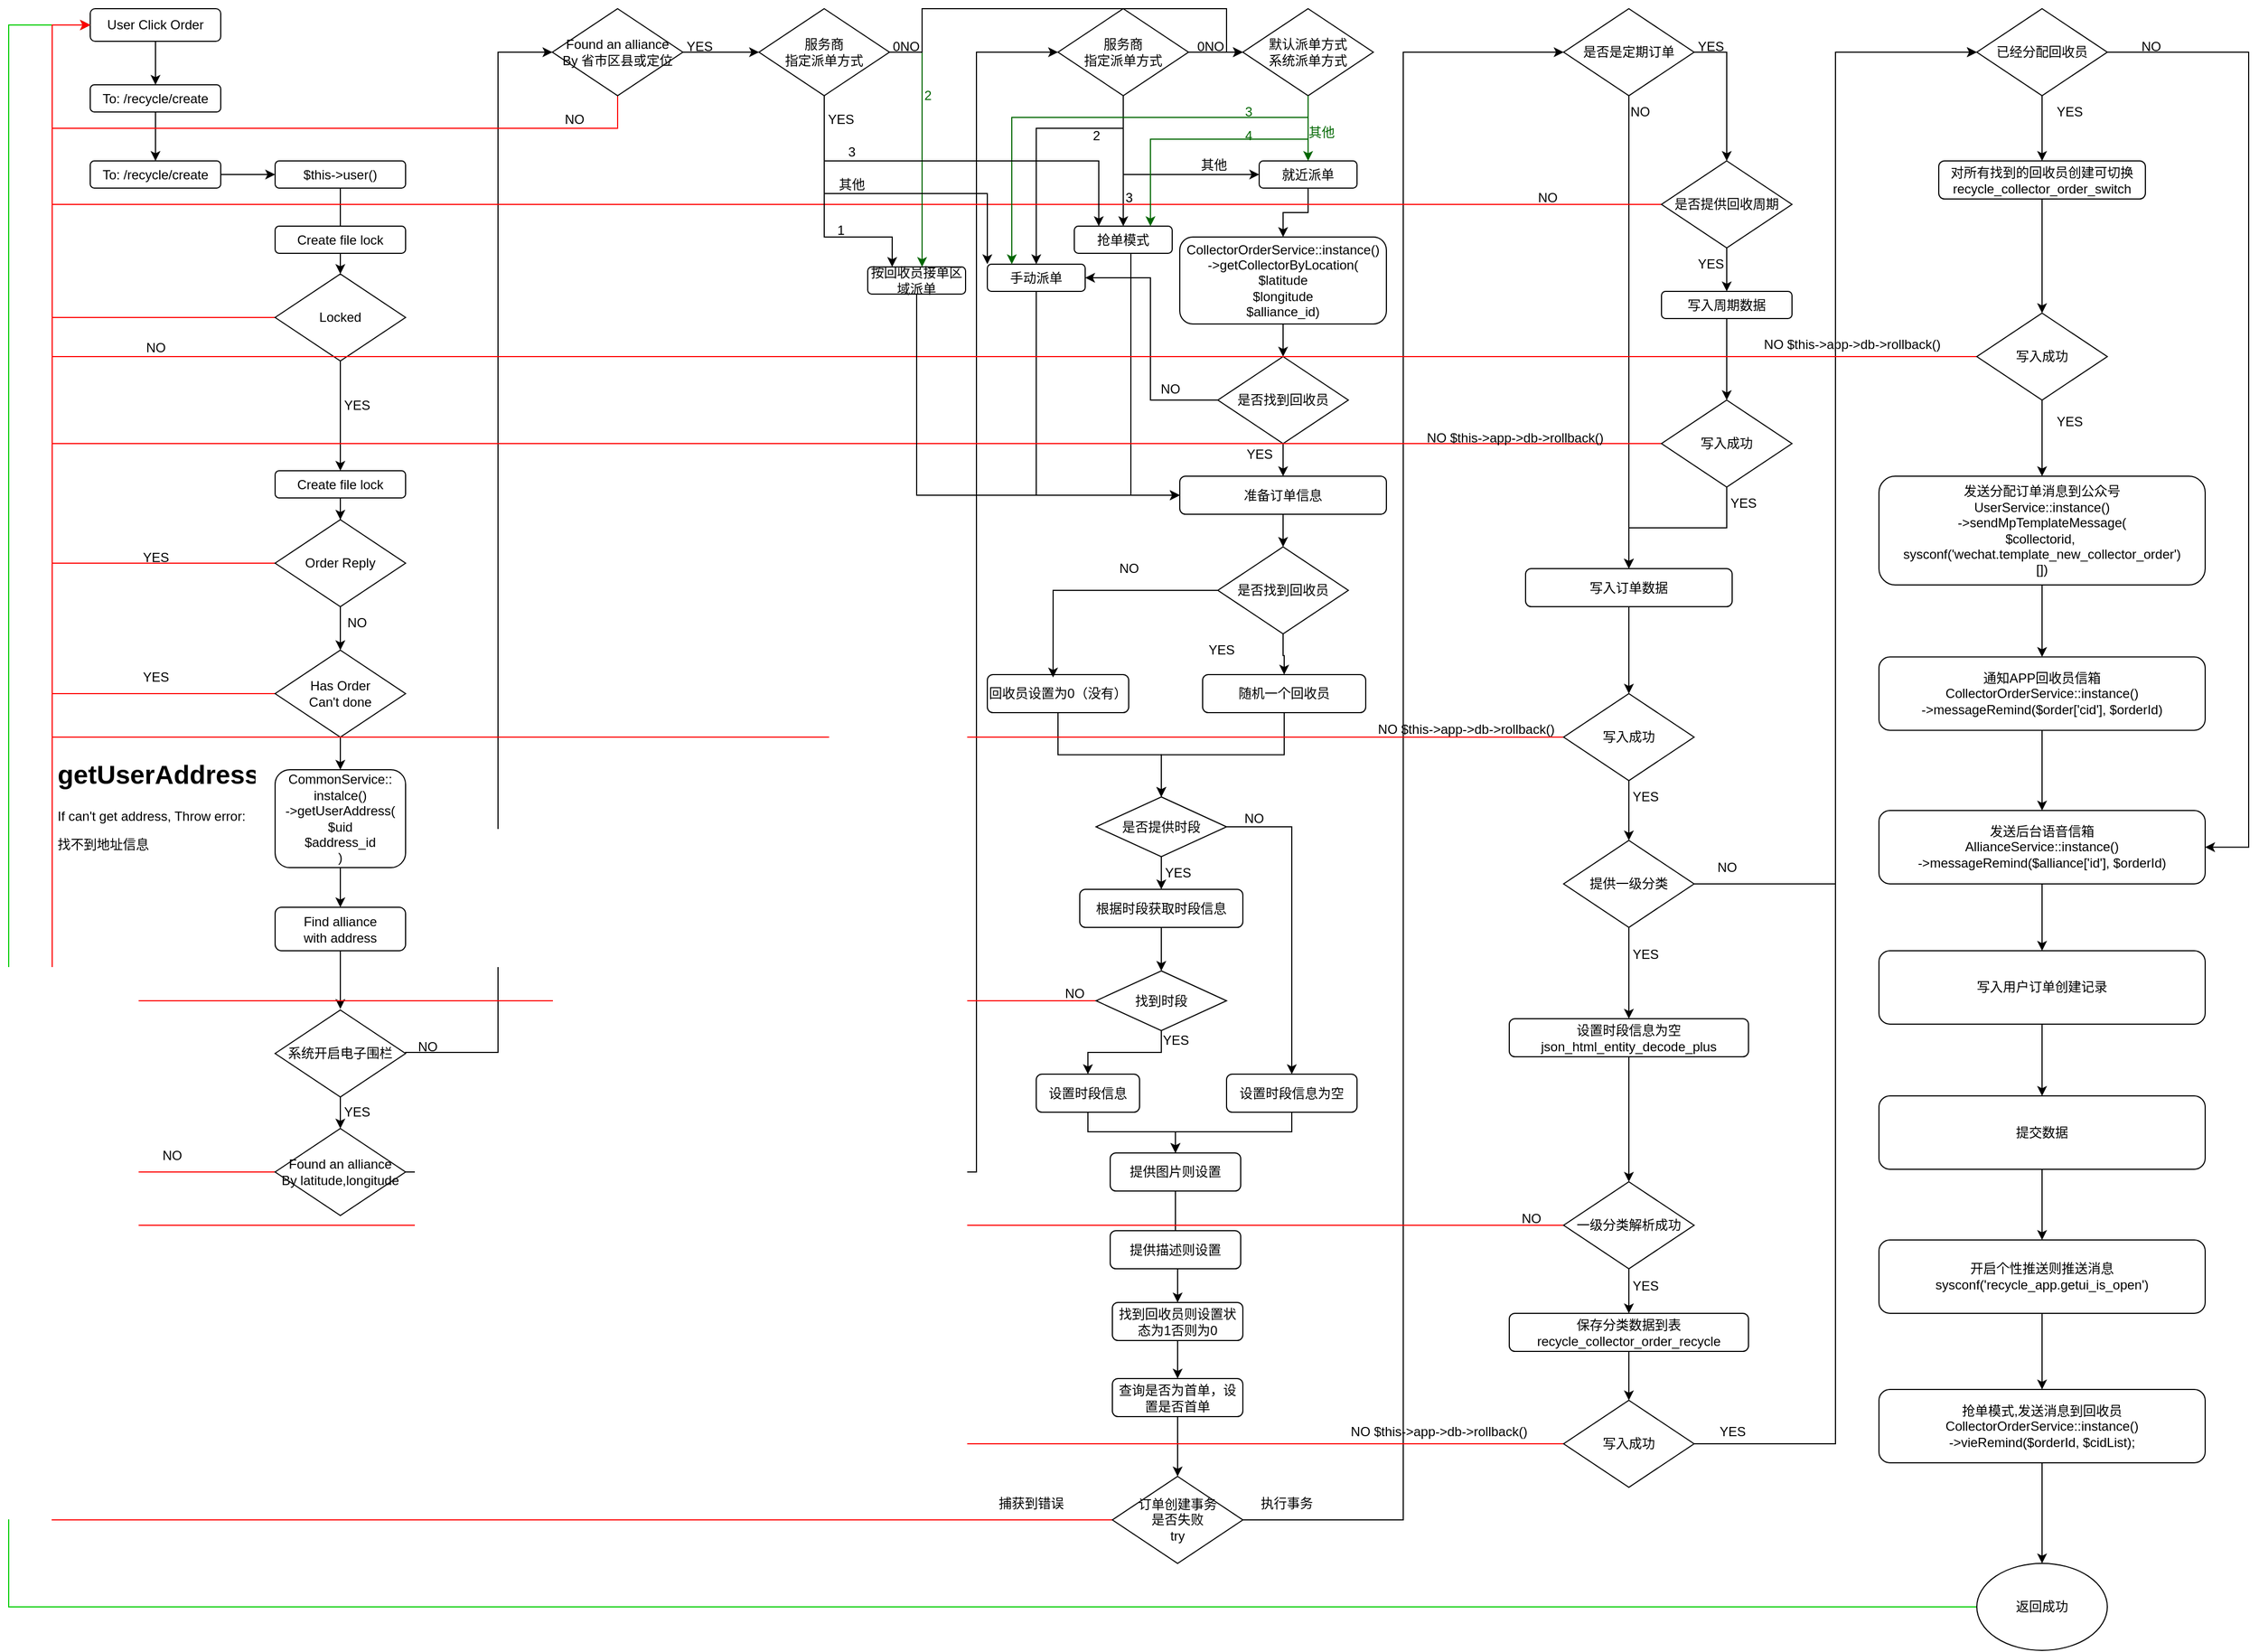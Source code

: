 <mxfile version="22.1.8" type="github" pages="2">
  <diagram name="订单创建流程" id="CF-PHP-_ADE3G4CUEVN1">
    <mxGraphModel dx="2326" dy="1085" grid="1" gridSize="10" guides="1" tooltips="1" connect="1" arrows="1" fold="1" page="1" pageScale="1" pageWidth="827" pageHeight="1169" math="0" shadow="0">
      <root>
        <mxCell id="0" />
        <mxCell id="1" parent="0" />
        <mxCell id="vYHQaVVt0XGG7_JniSFY-3" value="" style="edgeStyle=orthogonalEdgeStyle;rounded=0;orthogonalLoop=1;jettySize=auto;html=1;" parent="1" source="vYHQaVVt0XGG7_JniSFY-1" target="vYHQaVVt0XGG7_JniSFY-2" edge="1">
          <mxGeometry relative="1" as="geometry" />
        </mxCell>
        <mxCell id="vYHQaVVt0XGG7_JniSFY-1" value="User Click Order" style="rounded=1;whiteSpace=wrap;html=1;" parent="1" vertex="1">
          <mxGeometry x="-365" y="10" width="120" height="30" as="geometry" />
        </mxCell>
        <mxCell id="vYHQaVVt0XGG7_JniSFY-5" value="" style="edgeStyle=orthogonalEdgeStyle;rounded=0;orthogonalLoop=1;jettySize=auto;html=1;" parent="1" source="vYHQaVVt0XGG7_JniSFY-2" target="vYHQaVVt0XGG7_JniSFY-4" edge="1">
          <mxGeometry relative="1" as="geometry" />
        </mxCell>
        <mxCell id="vYHQaVVt0XGG7_JniSFY-2" value="To:&amp;nbsp;/recycle/create" style="whiteSpace=wrap;html=1;rounded=1;" parent="1" vertex="1">
          <mxGeometry x="-365" y="80" width="120" height="25" as="geometry" />
        </mxCell>
        <mxCell id="vYHQaVVt0XGG7_JniSFY-7" value="" style="edgeStyle=orthogonalEdgeStyle;rounded=0;orthogonalLoop=1;jettySize=auto;html=1;" parent="1" source="vYHQaVVt0XGG7_JniSFY-4" target="vYHQaVVt0XGG7_JniSFY-6" edge="1">
          <mxGeometry relative="1" as="geometry" />
        </mxCell>
        <mxCell id="vYHQaVVt0XGG7_JniSFY-4" value="To:&amp;nbsp;/recycle/create" style="whiteSpace=wrap;html=1;rounded=1;" parent="1" vertex="1">
          <mxGeometry x="-365" y="150" width="120" height="25" as="geometry" />
        </mxCell>
        <mxCell id="vYHQaVVt0XGG7_JniSFY-10" value="" style="edgeStyle=orthogonalEdgeStyle;rounded=0;orthogonalLoop=1;jettySize=auto;html=1;" parent="1" source="vYHQaVVt0XGG7_JniSFY-6" target="vYHQaVVt0XGG7_JniSFY-9" edge="1">
          <mxGeometry relative="1" as="geometry" />
        </mxCell>
        <mxCell id="vYHQaVVt0XGG7_JniSFY-6" value="$this-&amp;gt;user()" style="whiteSpace=wrap;html=1;rounded=1;" parent="1" vertex="1">
          <mxGeometry x="-195" y="150" width="120" height="25" as="geometry" />
        </mxCell>
        <mxCell id="vYHQaVVt0XGG7_JniSFY-8" value="Create file lock" style="whiteSpace=wrap;html=1;rounded=1;" parent="1" vertex="1">
          <mxGeometry x="-195" y="210" width="120" height="25" as="geometry" />
        </mxCell>
        <mxCell id="vYHQaVVt0XGG7_JniSFY-13" style="edgeStyle=orthogonalEdgeStyle;rounded=0;orthogonalLoop=1;jettySize=auto;html=1;exitX=0;exitY=0.5;exitDx=0;exitDy=0;entryX=0;entryY=0.5;entryDx=0;entryDy=0;strokeColor=#FF0000;" parent="1" source="vYHQaVVt0XGG7_JniSFY-9" target="vYHQaVVt0XGG7_JniSFY-1" edge="1">
          <mxGeometry relative="1" as="geometry">
            <Array as="points">
              <mxPoint x="-400" y="294" />
              <mxPoint x="-400" y="25" />
            </Array>
          </mxGeometry>
        </mxCell>
        <mxCell id="vYHQaVVt0XGG7_JniSFY-15" value="" style="edgeStyle=orthogonalEdgeStyle;rounded=0;orthogonalLoop=1;jettySize=auto;html=1;" parent="1" source="vYHQaVVt0XGG7_JniSFY-9" target="vYHQaVVt0XGG7_JniSFY-14" edge="1">
          <mxGeometry relative="1" as="geometry" />
        </mxCell>
        <mxCell id="vYHQaVVt0XGG7_JniSFY-9" value="Locked" style="rhombus;whiteSpace=wrap;html=1;" parent="1" vertex="1">
          <mxGeometry x="-195" y="254" width="120" height="80" as="geometry" />
        </mxCell>
        <mxCell id="vYHQaVVt0XGG7_JniSFY-25" value="" style="edgeStyle=orthogonalEdgeStyle;rounded=0;orthogonalLoop=1;jettySize=auto;html=1;" parent="1" source="vYHQaVVt0XGG7_JniSFY-14" target="vYHQaVVt0XGG7_JniSFY-21" edge="1">
          <mxGeometry relative="1" as="geometry" />
        </mxCell>
        <mxCell id="vYHQaVVt0XGG7_JniSFY-14" value="Create file lock" style="whiteSpace=wrap;html=1;rounded=1;" parent="1" vertex="1">
          <mxGeometry x="-195" y="435" width="120" height="25" as="geometry" />
        </mxCell>
        <mxCell id="vYHQaVVt0XGG7_JniSFY-22" style="edgeStyle=orthogonalEdgeStyle;rounded=0;orthogonalLoop=1;jettySize=auto;html=1;exitX=0;exitY=0.5;exitDx=0;exitDy=0;entryX=0;entryY=0.5;entryDx=0;entryDy=0;strokeColor=#FF0000;" parent="1" source="vYHQaVVt0XGG7_JniSFY-21" target="vYHQaVVt0XGG7_JniSFY-1" edge="1">
          <mxGeometry relative="1" as="geometry">
            <Array as="points">
              <mxPoint x="-400" y="520" />
              <mxPoint x="-400" y="25" />
            </Array>
          </mxGeometry>
        </mxCell>
        <mxCell id="vYHQaVVt0XGG7_JniSFY-30" value="" style="edgeStyle=orthogonalEdgeStyle;rounded=0;orthogonalLoop=1;jettySize=auto;html=1;" parent="1" source="vYHQaVVt0XGG7_JniSFY-21" edge="1">
          <mxGeometry relative="1" as="geometry">
            <mxPoint x="-135" y="600" as="targetPoint" />
          </mxGeometry>
        </mxCell>
        <mxCell id="vYHQaVVt0XGG7_JniSFY-21" value="Order Reply" style="rhombus;whiteSpace=wrap;html=1;" parent="1" vertex="1">
          <mxGeometry x="-195" y="480" width="120" height="80" as="geometry" />
        </mxCell>
        <mxCell id="vYHQaVVt0XGG7_JniSFY-26" value="NO" style="text;html=1;align=center;verticalAlign=middle;resizable=0;points=[];autosize=1;strokeColor=none;fillColor=none;" parent="1" vertex="1">
          <mxGeometry x="-325" y="307" width="40" height="30" as="geometry" />
        </mxCell>
        <mxCell id="vYHQaVVt0XGG7_JniSFY-27" value="YES" style="text;html=1;align=center;verticalAlign=middle;resizable=0;points=[];autosize=1;strokeColor=none;fillColor=none;" parent="1" vertex="1">
          <mxGeometry x="-145" y="360" width="50" height="30" as="geometry" />
        </mxCell>
        <mxCell id="vYHQaVVt0XGG7_JniSFY-28" value="NO" style="text;html=1;align=center;verticalAlign=middle;resizable=0;points=[];autosize=1;strokeColor=none;fillColor=none;" parent="1" vertex="1">
          <mxGeometry x="-140" y="560" width="40" height="30" as="geometry" />
        </mxCell>
        <mxCell id="vYHQaVVt0XGG7_JniSFY-31" value="YES" style="text;html=1;align=center;verticalAlign=middle;resizable=0;points=[];autosize=1;strokeColor=none;fillColor=none;" parent="1" vertex="1">
          <mxGeometry x="-330" y="500" width="50" height="30" as="geometry" />
        </mxCell>
        <mxCell id="vYHQaVVt0XGG7_JniSFY-33" style="edgeStyle=orthogonalEdgeStyle;rounded=0;orthogonalLoop=1;jettySize=auto;html=1;exitX=0;exitY=0.5;exitDx=0;exitDy=0;entryX=0;entryY=0.5;entryDx=0;entryDy=0;strokeColor=#FF0000;" parent="1" source="vYHQaVVt0XGG7_JniSFY-32" target="vYHQaVVt0XGG7_JniSFY-1" edge="1">
          <mxGeometry relative="1" as="geometry">
            <Array as="points">
              <mxPoint x="-400" y="640" />
              <mxPoint x="-400" y="25" />
            </Array>
          </mxGeometry>
        </mxCell>
        <mxCell id="vYHQaVVt0XGG7_JniSFY-36" value="" style="edgeStyle=orthogonalEdgeStyle;rounded=0;orthogonalLoop=1;jettySize=auto;html=1;" parent="1" source="vYHQaVVt0XGG7_JniSFY-32" target="vYHQaVVt0XGG7_JniSFY-35" edge="1">
          <mxGeometry relative="1" as="geometry" />
        </mxCell>
        <mxCell id="vYHQaVVt0XGG7_JniSFY-32" value="Has Order&lt;br&gt;Can&#39;t done" style="rhombus;whiteSpace=wrap;html=1;" parent="1" vertex="1">
          <mxGeometry x="-195" y="600" width="120" height="80" as="geometry" />
        </mxCell>
        <mxCell id="vYHQaVVt0XGG7_JniSFY-34" value="YES" style="text;html=1;align=center;verticalAlign=middle;resizable=0;points=[];autosize=1;strokeColor=none;fillColor=none;" parent="1" vertex="1">
          <mxGeometry x="-330" y="610" width="50" height="30" as="geometry" />
        </mxCell>
        <mxCell id="vYHQaVVt0XGG7_JniSFY-208" value="" style="edgeStyle=orthogonalEdgeStyle;rounded=0;orthogonalLoop=1;jettySize=auto;html=1;" parent="1" source="vYHQaVVt0XGG7_JniSFY-35" target="vYHQaVVt0XGG7_JniSFY-41" edge="1">
          <mxGeometry relative="1" as="geometry" />
        </mxCell>
        <mxCell id="vYHQaVVt0XGG7_JniSFY-35" value="CommonService::&lt;br&gt;instalce()&lt;br&gt;-&amp;gt;getUserAddress(&lt;br&gt;$uid&lt;br&gt;$address_id&lt;br&gt;)" style="whiteSpace=wrap;html=1;rounded=1;" parent="1" vertex="1">
          <mxGeometry x="-195" y="710" width="120" height="90" as="geometry" />
        </mxCell>
        <mxCell id="vYHQaVVt0XGG7_JniSFY-37" value="&lt;h1&gt;getUserAddress&lt;/h1&gt;&lt;p&gt;If can&#39;t get address, Throw error:&lt;/p&gt;&lt;p&gt;找不到地址信息&lt;/p&gt;" style="text;html=1;strokeColor=none;fillColor=none;spacing=5;spacingTop=-20;whiteSpace=wrap;overflow=hidden;rounded=0;" parent="1" vertex="1">
          <mxGeometry x="-400" y="695" width="190" height="120" as="geometry" />
        </mxCell>
        <mxCell id="vYHQaVVt0XGG7_JniSFY-47" style="edgeStyle=orthogonalEdgeStyle;rounded=0;orthogonalLoop=1;jettySize=auto;html=1;exitX=0;exitY=0.5;exitDx=0;exitDy=0;entryX=0;entryY=0.5;entryDx=0;entryDy=0;strokeColor=#FF0000;" parent="1" source="vYHQaVVt0XGG7_JniSFY-38" target="vYHQaVVt0XGG7_JniSFY-1" edge="1">
          <mxGeometry relative="1" as="geometry">
            <Array as="points">
              <mxPoint x="-400" y="1080" />
              <mxPoint x="-400" y="25" />
            </Array>
          </mxGeometry>
        </mxCell>
        <mxCell id="vYHQaVVt0XGG7_JniSFY-50" style="edgeStyle=orthogonalEdgeStyle;rounded=0;orthogonalLoop=1;jettySize=auto;html=1;exitX=1;exitY=0.5;exitDx=0;exitDy=0;entryX=0;entryY=0.5;entryDx=0;entryDy=0;" parent="1" source="vYHQaVVt0XGG7_JniSFY-38" target="vYHQaVVt0XGG7_JniSFY-49" edge="1">
          <mxGeometry relative="1" as="geometry">
            <mxPoint x="405" y="1089.97" as="sourcePoint" />
            <mxPoint x="540" y="59.97" as="targetPoint" />
            <Array as="points">
              <mxPoint x="450" y="1080" />
              <mxPoint x="450" y="50" />
            </Array>
          </mxGeometry>
        </mxCell>
        <mxCell id="vYHQaVVt0XGG7_JniSFY-38" value="Found an alliance&lt;br&gt;By latitude,longitude" style="rhombus;whiteSpace=wrap;html=1;" parent="1" vertex="1">
          <mxGeometry x="-195" y="1040" width="120" height="80" as="geometry" />
        </mxCell>
        <mxCell id="vYHQaVVt0XGG7_JniSFY-44" style="edgeStyle=orthogonalEdgeStyle;rounded=0;orthogonalLoop=1;jettySize=auto;html=1;exitX=1;exitY=0.5;exitDx=0;exitDy=0;entryX=0;entryY=0.5;entryDx=0;entryDy=0;" parent="1" source="vYHQaVVt0XGG7_JniSFY-39" target="vYHQaVVt0XGG7_JniSFY-211" edge="1">
          <mxGeometry relative="1" as="geometry">
            <mxPoint x="430" y="1234" as="targetPoint" />
            <mxPoint x="-75" y="1065" as="sourcePoint" />
            <Array as="points">
              <mxPoint x="10" y="970" />
              <mxPoint x="10" y="50" />
            </Array>
          </mxGeometry>
        </mxCell>
        <mxCell id="vYHQaVVt0XGG7_JniSFY-210" value="" style="edgeStyle=orthogonalEdgeStyle;rounded=0;orthogonalLoop=1;jettySize=auto;html=1;" parent="1" source="vYHQaVVt0XGG7_JniSFY-39" target="vYHQaVVt0XGG7_JniSFY-38" edge="1">
          <mxGeometry relative="1" as="geometry" />
        </mxCell>
        <mxCell id="vYHQaVVt0XGG7_JniSFY-39" value="系统开启电子围栏" style="rhombus;whiteSpace=wrap;html=1;" parent="1" vertex="1">
          <mxGeometry x="-195" y="931" width="120" height="80" as="geometry" />
        </mxCell>
        <mxCell id="vYHQaVVt0XGG7_JniSFY-209" value="" style="edgeStyle=orthogonalEdgeStyle;rounded=0;orthogonalLoop=1;jettySize=auto;html=1;" parent="1" source="vYHQaVVt0XGG7_JniSFY-41" edge="1">
          <mxGeometry relative="1" as="geometry">
            <mxPoint x="-135" y="930" as="targetPoint" />
          </mxGeometry>
        </mxCell>
        <mxCell id="vYHQaVVt0XGG7_JniSFY-41" value="Find alliance&lt;br&gt;with address" style="whiteSpace=wrap;html=1;rounded=1;" parent="1" vertex="1">
          <mxGeometry x="-195" y="836.5" width="120" height="40" as="geometry" />
        </mxCell>
        <mxCell id="vYHQaVVt0XGG7_JniSFY-43" value="YES" style="text;html=1;align=center;verticalAlign=middle;resizable=0;points=[];autosize=1;strokeColor=none;fillColor=none;" parent="1" vertex="1">
          <mxGeometry x="-145" y="1010" width="50" height="30" as="geometry" />
        </mxCell>
        <mxCell id="vYHQaVVt0XGG7_JniSFY-45" value="NO" style="text;html=1;align=center;verticalAlign=middle;resizable=0;points=[];autosize=1;strokeColor=none;fillColor=none;" parent="1" vertex="1">
          <mxGeometry x="-75" y="950" width="40" height="30" as="geometry" />
        </mxCell>
        <mxCell id="vYHQaVVt0XGG7_JniSFY-48" value="NO" style="text;html=1;align=center;verticalAlign=middle;resizable=0;points=[];autosize=1;strokeColor=none;fillColor=none;" parent="1" vertex="1">
          <mxGeometry x="-310" y="1050" width="40" height="30" as="geometry" />
        </mxCell>
        <mxCell id="vYHQaVVt0XGG7_JniSFY-52" value="" style="edgeStyle=orthogonalEdgeStyle;rounded=0;orthogonalLoop=1;jettySize=auto;html=1;entryX=0;entryY=0.5;entryDx=0;entryDy=0;" parent="1" source="vYHQaVVt0XGG7_JniSFY-49" target="vYHQaVVt0XGG7_JniSFY-199" edge="1">
          <mxGeometry relative="1" as="geometry">
            <mxPoint x="700" y="50" as="targetPoint" />
          </mxGeometry>
        </mxCell>
        <mxCell id="vYHQaVVt0XGG7_JniSFY-57" style="edgeStyle=orthogonalEdgeStyle;rounded=0;orthogonalLoop=1;jettySize=auto;html=1;exitX=0.5;exitY=1;exitDx=0;exitDy=0;entryX=0.5;entryY=0;entryDx=0;entryDy=0;" parent="1" source="vYHQaVVt0XGG7_JniSFY-49" target="vYHQaVVt0XGG7_JniSFY-54" edge="1">
          <mxGeometry relative="1" as="geometry">
            <Array as="points">
              <mxPoint x="585" y="120" />
              <mxPoint x="505" y="120" />
            </Array>
          </mxGeometry>
        </mxCell>
        <mxCell id="vYHQaVVt0XGG7_JniSFY-58" style="edgeStyle=orthogonalEdgeStyle;rounded=0;orthogonalLoop=1;jettySize=auto;html=1;exitX=0.5;exitY=1;exitDx=0;exitDy=0;entryX=0.5;entryY=0;entryDx=0;entryDy=0;" parent="1" source="vYHQaVVt0XGG7_JniSFY-49" target="vYHQaVVt0XGG7_JniSFY-55" edge="1">
          <mxGeometry relative="1" as="geometry">
            <Array as="points">
              <mxPoint x="585" y="200" />
              <mxPoint x="585" y="200" />
            </Array>
          </mxGeometry>
        </mxCell>
        <mxCell id="vYHQaVVt0XGG7_JniSFY-60" style="edgeStyle=orthogonalEdgeStyle;rounded=0;orthogonalLoop=1;jettySize=auto;html=1;exitX=0.5;exitY=1;exitDx=0;exitDy=0;entryX=0;entryY=0.5;entryDx=0;entryDy=0;" parent="1" source="vYHQaVVt0XGG7_JniSFY-49" target="vYHQaVVt0XGG7_JniSFY-56" edge="1">
          <mxGeometry relative="1" as="geometry">
            <Array as="points">
              <mxPoint x="585" y="163" />
            </Array>
          </mxGeometry>
        </mxCell>
        <mxCell id="vYHQaVVt0XGG7_JniSFY-49" value="服务商&lt;br&gt;指定派单方式" style="rhombus;whiteSpace=wrap;html=1;" parent="1" vertex="1">
          <mxGeometry x="525" y="10" width="120" height="80" as="geometry" />
        </mxCell>
        <mxCell id="vYHQaVVt0XGG7_JniSFY-53" value="0NO" style="text;html=1;align=center;verticalAlign=middle;resizable=0;points=[];autosize=1;strokeColor=none;fillColor=none;" parent="1" vertex="1">
          <mxGeometry x="640" y="30" width="50" height="30" as="geometry" />
        </mxCell>
        <mxCell id="vYHQaVVt0XGG7_JniSFY-78" style="edgeStyle=orthogonalEdgeStyle;rounded=0;orthogonalLoop=1;jettySize=auto;html=1;exitX=0.5;exitY=1;exitDx=0;exitDy=0;entryX=0;entryY=0.5;entryDx=0;entryDy=0;" parent="1" source="vYHQaVVt0XGG7_JniSFY-54" target="vYHQaVVt0XGG7_JniSFY-71" edge="1">
          <mxGeometry relative="1" as="geometry" />
        </mxCell>
        <mxCell id="vYHQaVVt0XGG7_JniSFY-54" value="手动派单" style="whiteSpace=wrap;html=1;rounded=1;" parent="1" vertex="1">
          <mxGeometry x="460" y="245" width="90" height="25" as="geometry" />
        </mxCell>
        <mxCell id="vYHQaVVt0XGG7_JniSFY-79" style="edgeStyle=orthogonalEdgeStyle;rounded=0;orthogonalLoop=1;jettySize=auto;html=1;exitX=0.5;exitY=1;exitDx=0;exitDy=0;entryX=0;entryY=0.5;entryDx=0;entryDy=0;" parent="1" source="vYHQaVVt0XGG7_JniSFY-55" target="vYHQaVVt0XGG7_JniSFY-71" edge="1">
          <mxGeometry relative="1" as="geometry">
            <Array as="points">
              <mxPoint x="592" y="235" />
              <mxPoint x="592" y="458" />
            </Array>
          </mxGeometry>
        </mxCell>
        <mxCell id="vYHQaVVt0XGG7_JniSFY-66" value="" style="edgeStyle=orthogonalEdgeStyle;rounded=0;orthogonalLoop=1;jettySize=auto;html=1;" parent="1" source="vYHQaVVt0XGG7_JniSFY-56" target="vYHQaVVt0XGG7_JniSFY-65" edge="1">
          <mxGeometry relative="1" as="geometry" />
        </mxCell>
        <mxCell id="vYHQaVVt0XGG7_JniSFY-56" value="就近派单" style="whiteSpace=wrap;html=1;rounded=1;" parent="1" vertex="1">
          <mxGeometry x="710" y="150" width="90" height="25" as="geometry" />
        </mxCell>
        <mxCell id="vYHQaVVt0XGG7_JniSFY-61" value="3" style="text;html=1;align=center;verticalAlign=middle;resizable=0;points=[];autosize=1;strokeColor=none;fillColor=none;" parent="1" vertex="1">
          <mxGeometry x="320" y="127" width="30" height="30" as="geometry" />
        </mxCell>
        <mxCell id="vYHQaVVt0XGG7_JniSFY-62" value="3" style="text;html=1;align=center;verticalAlign=middle;resizable=0;points=[];autosize=1;strokeColor=none;fillColor=none;" parent="1" vertex="1">
          <mxGeometry x="575" y="169" width="30" height="30" as="geometry" />
        </mxCell>
        <mxCell id="vYHQaVVt0XGG7_JniSFY-64" value="其他" style="text;html=1;align=center;verticalAlign=middle;resizable=0;points=[];autosize=1;strokeColor=none;fillColor=none;" parent="1" vertex="1">
          <mxGeometry x="643" y="139" width="50" height="30" as="geometry" />
        </mxCell>
        <mxCell id="vYHQaVVt0XGG7_JniSFY-70" value="" style="edgeStyle=orthogonalEdgeStyle;rounded=0;orthogonalLoop=1;jettySize=auto;html=1;" parent="1" source="vYHQaVVt0XGG7_JniSFY-65" target="vYHQaVVt0XGG7_JniSFY-67" edge="1">
          <mxGeometry relative="1" as="geometry" />
        </mxCell>
        <mxCell id="vYHQaVVt0XGG7_JniSFY-65" value="CollectorOrderService::instance()&lt;br&gt;-&amp;gt;getCollectorByLocation(&lt;br&gt;$latitude&lt;br&gt;$longitude&lt;br&gt;$alliance_id)" style="whiteSpace=wrap;html=1;rounded=1;" parent="1" vertex="1">
          <mxGeometry x="637" y="220" width="190" height="80" as="geometry" />
        </mxCell>
        <mxCell id="vYHQaVVt0XGG7_JniSFY-68" style="edgeStyle=orthogonalEdgeStyle;rounded=0;orthogonalLoop=1;jettySize=auto;html=1;exitX=0;exitY=0.5;exitDx=0;exitDy=0;entryX=1;entryY=0.5;entryDx=0;entryDy=0;" parent="1" source="vYHQaVVt0XGG7_JniSFY-67" target="vYHQaVVt0XGG7_JniSFY-54" edge="1">
          <mxGeometry relative="1" as="geometry">
            <Array as="points">
              <mxPoint x="610" y="370" />
              <mxPoint x="610" y="258" />
            </Array>
          </mxGeometry>
        </mxCell>
        <mxCell id="vYHQaVVt0XGG7_JniSFY-74" value="" style="edgeStyle=orthogonalEdgeStyle;rounded=0;orthogonalLoop=1;jettySize=auto;html=1;" parent="1" source="vYHQaVVt0XGG7_JniSFY-67" target="vYHQaVVt0XGG7_JniSFY-71" edge="1">
          <mxGeometry relative="1" as="geometry" />
        </mxCell>
        <mxCell id="vYHQaVVt0XGG7_JniSFY-67" value="是否找到回收员" style="rhombus;whiteSpace=wrap;html=1;" parent="1" vertex="1">
          <mxGeometry x="672" y="330" width="120" height="80" as="geometry" />
        </mxCell>
        <mxCell id="vYHQaVVt0XGG7_JniSFY-69" value="NO" style="text;html=1;align=center;verticalAlign=middle;resizable=0;points=[];autosize=1;strokeColor=none;fillColor=none;" parent="1" vertex="1">
          <mxGeometry x="608" y="345" width="40" height="30" as="geometry" />
        </mxCell>
        <mxCell id="vYHQaVVt0XGG7_JniSFY-76" value="" style="edgeStyle=orthogonalEdgeStyle;rounded=0;orthogonalLoop=1;jettySize=auto;html=1;" parent="1" source="vYHQaVVt0XGG7_JniSFY-71" target="vYHQaVVt0XGG7_JniSFY-75" edge="1">
          <mxGeometry relative="1" as="geometry" />
        </mxCell>
        <mxCell id="vYHQaVVt0XGG7_JniSFY-71" value="准备订单信息" style="whiteSpace=wrap;html=1;rounded=1;" parent="1" vertex="1">
          <mxGeometry x="637" y="440" width="190" height="35" as="geometry" />
        </mxCell>
        <mxCell id="vYHQaVVt0XGG7_JniSFY-82" style="edgeStyle=orthogonalEdgeStyle;rounded=0;orthogonalLoop=1;jettySize=auto;html=1;exitX=0.5;exitY=1;exitDx=0;exitDy=0;" parent="1" source="vYHQaVVt0XGG7_JniSFY-75" target="vYHQaVVt0XGG7_JniSFY-77" edge="1">
          <mxGeometry relative="1" as="geometry" />
        </mxCell>
        <mxCell id="vYHQaVVt0XGG7_JniSFY-75" value="是否找到回收员" style="rhombus;whiteSpace=wrap;html=1;" parent="1" vertex="1">
          <mxGeometry x="672" y="505" width="120" height="80" as="geometry" />
        </mxCell>
        <mxCell id="vYHQaVVt0XGG7_JniSFY-88" style="edgeStyle=orthogonalEdgeStyle;rounded=0;orthogonalLoop=1;jettySize=auto;html=1;exitX=0.5;exitY=1;exitDx=0;exitDy=0;entryX=0.5;entryY=0;entryDx=0;entryDy=0;" parent="1" source="vYHQaVVt0XGG7_JniSFY-77" target="vYHQaVVt0XGG7_JniSFY-86" edge="1">
          <mxGeometry relative="1" as="geometry" />
        </mxCell>
        <mxCell id="vYHQaVVt0XGG7_JniSFY-77" value="随机一个回收员" style="whiteSpace=wrap;html=1;rounded=1;" parent="1" vertex="1">
          <mxGeometry x="658" y="622.5" width="150" height="35" as="geometry" />
        </mxCell>
        <mxCell id="vYHQaVVt0XGG7_JniSFY-87" style="edgeStyle=orthogonalEdgeStyle;rounded=0;orthogonalLoop=1;jettySize=auto;html=1;exitX=0.5;exitY=1;exitDx=0;exitDy=0;entryX=0.5;entryY=0;entryDx=0;entryDy=0;" parent="1" source="vYHQaVVt0XGG7_JniSFY-80" target="vYHQaVVt0XGG7_JniSFY-86" edge="1">
          <mxGeometry relative="1" as="geometry" />
        </mxCell>
        <mxCell id="vYHQaVVt0XGG7_JniSFY-80" value="回收员设置为0（没有）" style="whiteSpace=wrap;html=1;rounded=1;" parent="1" vertex="1">
          <mxGeometry x="460" y="622.5" width="130" height="35" as="geometry" />
        </mxCell>
        <mxCell id="vYHQaVVt0XGG7_JniSFY-81" style="edgeStyle=orthogonalEdgeStyle;rounded=0;orthogonalLoop=1;jettySize=auto;html=1;exitX=0;exitY=0.5;exitDx=0;exitDy=0;entryX=0.465;entryY=0.076;entryDx=0;entryDy=0;entryPerimeter=0;" parent="1" source="vYHQaVVt0XGG7_JniSFY-75" target="vYHQaVVt0XGG7_JniSFY-80" edge="1">
          <mxGeometry relative="1" as="geometry" />
        </mxCell>
        <mxCell id="vYHQaVVt0XGG7_JniSFY-83" value="NO" style="text;html=1;align=center;verticalAlign=middle;resizable=0;points=[];autosize=1;strokeColor=none;fillColor=none;" parent="1" vertex="1">
          <mxGeometry x="570" y="510" width="40" height="30" as="geometry" />
        </mxCell>
        <mxCell id="vYHQaVVt0XGG7_JniSFY-84" value="YES" style="text;html=1;align=center;verticalAlign=middle;resizable=0;points=[];autosize=1;strokeColor=none;fillColor=none;" parent="1" vertex="1">
          <mxGeometry x="685" y="405" width="50" height="30" as="geometry" />
        </mxCell>
        <mxCell id="vYHQaVVt0XGG7_JniSFY-85" value="YES" style="text;html=1;align=center;verticalAlign=middle;resizable=0;points=[];autosize=1;strokeColor=none;fillColor=none;" parent="1" vertex="1">
          <mxGeometry x="650" y="585" width="50" height="30" as="geometry" />
        </mxCell>
        <mxCell id="vYHQaVVt0XGG7_JniSFY-90" value="" style="edgeStyle=orthogonalEdgeStyle;rounded=0;orthogonalLoop=1;jettySize=auto;html=1;" parent="1" source="vYHQaVVt0XGG7_JniSFY-86" target="vYHQaVVt0XGG7_JniSFY-89" edge="1">
          <mxGeometry relative="1" as="geometry" />
        </mxCell>
        <mxCell id="vYHQaVVt0XGG7_JniSFY-98" style="edgeStyle=orthogonalEdgeStyle;rounded=0;orthogonalLoop=1;jettySize=auto;html=1;exitX=1;exitY=0.5;exitDx=0;exitDy=0;entryX=0.5;entryY=0;entryDx=0;entryDy=0;" parent="1" source="vYHQaVVt0XGG7_JniSFY-86" target="vYHQaVVt0XGG7_JniSFY-97" edge="1">
          <mxGeometry relative="1" as="geometry" />
        </mxCell>
        <mxCell id="vYHQaVVt0XGG7_JniSFY-86" value="是否提供时段" style="rhombus;whiteSpace=wrap;html=1;" parent="1" vertex="1">
          <mxGeometry x="560" y="735" width="120" height="55" as="geometry" />
        </mxCell>
        <mxCell id="vYHQaVVt0XGG7_JniSFY-93" value="" style="edgeStyle=orthogonalEdgeStyle;rounded=0;orthogonalLoop=1;jettySize=auto;html=1;" parent="1" source="vYHQaVVt0XGG7_JniSFY-89" target="vYHQaVVt0XGG7_JniSFY-92" edge="1">
          <mxGeometry relative="1" as="geometry" />
        </mxCell>
        <mxCell id="vYHQaVVt0XGG7_JniSFY-89" value="根据时段获取时段信息" style="whiteSpace=wrap;html=1;rounded=1;" parent="1" vertex="1">
          <mxGeometry x="545" y="820" width="150" height="35" as="geometry" />
        </mxCell>
        <mxCell id="vYHQaVVt0XGG7_JniSFY-91" value="YES" style="text;html=1;align=center;verticalAlign=middle;resizable=0;points=[];autosize=1;strokeColor=none;fillColor=none;" parent="1" vertex="1">
          <mxGeometry x="610" y="790" width="50" height="30" as="geometry" />
        </mxCell>
        <mxCell id="vYHQaVVt0XGG7_JniSFY-94" style="edgeStyle=orthogonalEdgeStyle;rounded=0;orthogonalLoop=1;jettySize=auto;html=1;exitX=0;exitY=0.5;exitDx=0;exitDy=0;entryX=0;entryY=0.5;entryDx=0;entryDy=0;strokeColor=#FF0000;" parent="1" source="vYHQaVVt0XGG7_JniSFY-92" target="vYHQaVVt0XGG7_JniSFY-1" edge="1">
          <mxGeometry relative="1" as="geometry">
            <Array as="points">
              <mxPoint x="-400" y="923" />
              <mxPoint x="-400" y="25" />
            </Array>
          </mxGeometry>
        </mxCell>
        <mxCell id="vYHQaVVt0XGG7_JniSFY-99" style="edgeStyle=orthogonalEdgeStyle;rounded=0;orthogonalLoop=1;jettySize=auto;html=1;exitX=0.5;exitY=1;exitDx=0;exitDy=0;entryX=0.5;entryY=0;entryDx=0;entryDy=0;" parent="1" source="vYHQaVVt0XGG7_JniSFY-92" target="vYHQaVVt0XGG7_JniSFY-96" edge="1">
          <mxGeometry relative="1" as="geometry" />
        </mxCell>
        <mxCell id="vYHQaVVt0XGG7_JniSFY-92" value="找到时段" style="rhombus;whiteSpace=wrap;html=1;" parent="1" vertex="1">
          <mxGeometry x="560" y="895" width="120" height="55" as="geometry" />
        </mxCell>
        <mxCell id="vYHQaVVt0XGG7_JniSFY-95" value="NO" style="text;html=1;align=center;verticalAlign=middle;resizable=0;points=[];autosize=1;strokeColor=none;fillColor=none;" parent="1" vertex="1">
          <mxGeometry x="520" y="901" width="40" height="30" as="geometry" />
        </mxCell>
        <mxCell id="vYHQaVVt0XGG7_JniSFY-108" style="edgeStyle=orthogonalEdgeStyle;rounded=0;orthogonalLoop=1;jettySize=auto;html=1;exitX=0.5;exitY=1;exitDx=0;exitDy=0;entryX=0.5;entryY=0;entryDx=0;entryDy=0;" parent="1" source="vYHQaVVt0XGG7_JniSFY-96" target="vYHQaVVt0XGG7_JniSFY-103" edge="1">
          <mxGeometry relative="1" as="geometry">
            <Array as="points">
              <mxPoint x="553" y="1043" />
              <mxPoint x="633" y="1043" />
            </Array>
          </mxGeometry>
        </mxCell>
        <mxCell id="vYHQaVVt0XGG7_JniSFY-96" value="设置时段信息" style="whiteSpace=wrap;html=1;rounded=1;" parent="1" vertex="1">
          <mxGeometry x="505" y="990" width="95" height="35" as="geometry" />
        </mxCell>
        <mxCell id="vYHQaVVt0XGG7_JniSFY-107" style="edgeStyle=orthogonalEdgeStyle;rounded=0;orthogonalLoop=1;jettySize=auto;html=1;exitX=0.5;exitY=1;exitDx=0;exitDy=0;entryX=0.5;entryY=0;entryDx=0;entryDy=0;" parent="1" source="vYHQaVVt0XGG7_JniSFY-97" target="vYHQaVVt0XGG7_JniSFY-103" edge="1">
          <mxGeometry relative="1" as="geometry">
            <Array as="points">
              <mxPoint x="740" y="1043" />
              <mxPoint x="633" y="1043" />
            </Array>
          </mxGeometry>
        </mxCell>
        <mxCell id="vYHQaVVt0XGG7_JniSFY-97" value="设置时段信息为空" style="whiteSpace=wrap;html=1;rounded=1;" parent="1" vertex="1">
          <mxGeometry x="680" y="990" width="120" height="35" as="geometry" />
        </mxCell>
        <mxCell id="vYHQaVVt0XGG7_JniSFY-100" value="YES" style="text;html=1;align=center;verticalAlign=middle;resizable=0;points=[];autosize=1;strokeColor=none;fillColor=none;" parent="1" vertex="1">
          <mxGeometry x="608" y="944" width="50" height="30" as="geometry" />
        </mxCell>
        <mxCell id="vYHQaVVt0XGG7_JniSFY-101" value="NO" style="text;html=1;align=center;verticalAlign=middle;resizable=0;points=[];autosize=1;strokeColor=none;fillColor=none;" parent="1" vertex="1">
          <mxGeometry x="685" y="740" width="40" height="30" as="geometry" />
        </mxCell>
        <mxCell id="vYHQaVVt0XGG7_JniSFY-109" value="" style="edgeStyle=orthogonalEdgeStyle;rounded=0;orthogonalLoop=1;jettySize=auto;html=1;" parent="1" source="vYHQaVVt0XGG7_JniSFY-103" target="vYHQaVVt0XGG7_JniSFY-106" edge="1">
          <mxGeometry relative="1" as="geometry" />
        </mxCell>
        <mxCell id="vYHQaVVt0XGG7_JniSFY-103" value="提供图片则设置" style="whiteSpace=wrap;html=1;rounded=1;" parent="1" vertex="1">
          <mxGeometry x="573" y="1062.5" width="120" height="35" as="geometry" />
        </mxCell>
        <mxCell id="vYHQaVVt0XGG7_JniSFY-105" value="提供描述则设置" style="whiteSpace=wrap;html=1;rounded=1;" parent="1" vertex="1">
          <mxGeometry x="573" y="1134" width="120" height="35" as="geometry" />
        </mxCell>
        <mxCell id="vYHQaVVt0XGG7_JniSFY-112" value="" style="edgeStyle=orthogonalEdgeStyle;rounded=0;orthogonalLoop=1;jettySize=auto;html=1;" parent="1" source="vYHQaVVt0XGG7_JniSFY-106" target="vYHQaVVt0XGG7_JniSFY-111" edge="1">
          <mxGeometry relative="1" as="geometry" />
        </mxCell>
        <mxCell id="vYHQaVVt0XGG7_JniSFY-106" value="找到回收员则设置状态为1否则为0" style="whiteSpace=wrap;html=1;rounded=1;" parent="1" vertex="1">
          <mxGeometry x="575" y="1200" width="120" height="35" as="geometry" />
        </mxCell>
        <mxCell id="vYHQaVVt0XGG7_JniSFY-114" value="" style="edgeStyle=orthogonalEdgeStyle;rounded=0;orthogonalLoop=1;jettySize=auto;html=1;" parent="1" source="vYHQaVVt0XGG7_JniSFY-111" target="vYHQaVVt0XGG7_JniSFY-113" edge="1">
          <mxGeometry relative="1" as="geometry" />
        </mxCell>
        <mxCell id="vYHQaVVt0XGG7_JniSFY-111" value="查询是否为首单，设置是否首单" style="whiteSpace=wrap;html=1;rounded=1;" parent="1" vertex="1">
          <mxGeometry x="575" y="1270" width="120" height="35" as="geometry" />
        </mxCell>
        <mxCell id="vYHQaVVt0XGG7_JniSFY-115" style="edgeStyle=orthogonalEdgeStyle;rounded=0;orthogonalLoop=1;jettySize=auto;html=1;exitX=0;exitY=0.5;exitDx=0;exitDy=0;entryX=0;entryY=0.5;entryDx=0;entryDy=0;strokeColor=#FF0000;" parent="1" source="vYHQaVVt0XGG7_JniSFY-113" target="vYHQaVVt0XGG7_JniSFY-1" edge="1">
          <mxGeometry relative="1" as="geometry">
            <Array as="points">
              <mxPoint x="-400" y="1400" />
              <mxPoint x="-400" y="25" />
            </Array>
          </mxGeometry>
        </mxCell>
        <mxCell id="vYHQaVVt0XGG7_JniSFY-118" style="edgeStyle=orthogonalEdgeStyle;rounded=0;orthogonalLoop=1;jettySize=auto;html=1;exitX=1;exitY=0.5;exitDx=0;exitDy=0;entryX=0;entryY=0.5;entryDx=0;entryDy=0;" parent="1" source="vYHQaVVt0XGG7_JniSFY-113" target="vYHQaVVt0XGG7_JniSFY-117" edge="1">
          <mxGeometry relative="1" as="geometry" />
        </mxCell>
        <mxCell id="vYHQaVVt0XGG7_JniSFY-113" value="订单创建事务&lt;br&gt;是否失败&lt;br&gt;try" style="rhombus;whiteSpace=wrap;html=1;" parent="1" vertex="1">
          <mxGeometry x="575" y="1360" width="120" height="80" as="geometry" />
        </mxCell>
        <mxCell id="vYHQaVVt0XGG7_JniSFY-116" value="捕获到错误" style="text;html=1;align=center;verticalAlign=middle;resizable=0;points=[];autosize=1;strokeColor=none;fillColor=none;" parent="1" vertex="1">
          <mxGeometry x="460" y="1370" width="80" height="30" as="geometry" />
        </mxCell>
        <mxCell id="vYHQaVVt0XGG7_JniSFY-121" style="edgeStyle=orthogonalEdgeStyle;rounded=0;orthogonalLoop=1;jettySize=auto;html=1;exitX=1;exitY=0.5;exitDx=0;exitDy=0;entryX=0.5;entryY=0;entryDx=0;entryDy=0;" parent="1" source="vYHQaVVt0XGG7_JniSFY-117" target="vYHQaVVt0XGG7_JniSFY-120" edge="1">
          <mxGeometry relative="1" as="geometry" />
        </mxCell>
        <mxCell id="vYHQaVVt0XGG7_JniSFY-133" style="edgeStyle=orthogonalEdgeStyle;rounded=0;orthogonalLoop=1;jettySize=auto;html=1;exitX=0.5;exitY=1;exitDx=0;exitDy=0;entryX=0.5;entryY=0;entryDx=0;entryDy=0;" parent="1" source="vYHQaVVt0XGG7_JniSFY-117" target="vYHQaVVt0XGG7_JniSFY-132" edge="1">
          <mxGeometry relative="1" as="geometry" />
        </mxCell>
        <mxCell id="vYHQaVVt0XGG7_JniSFY-117" value="是否是定期订单" style="rhombus;whiteSpace=wrap;html=1;" parent="1" vertex="1">
          <mxGeometry x="990" y="10" width="120" height="80" as="geometry" />
        </mxCell>
        <mxCell id="vYHQaVVt0XGG7_JniSFY-119" value="执行事务" style="text;html=1;align=center;verticalAlign=middle;resizable=0;points=[];autosize=1;strokeColor=none;fillColor=none;" parent="1" vertex="1">
          <mxGeometry x="700" y="1370" width="70" height="30" as="geometry" />
        </mxCell>
        <mxCell id="vYHQaVVt0XGG7_JniSFY-123" style="edgeStyle=orthogonalEdgeStyle;rounded=0;orthogonalLoop=1;jettySize=auto;html=1;exitX=0;exitY=0.5;exitDx=0;exitDy=0;entryX=0;entryY=0.5;entryDx=0;entryDy=0;strokeColor=#FF0000;" parent="1" source="vYHQaVVt0XGG7_JniSFY-120" target="vYHQaVVt0XGG7_JniSFY-1" edge="1">
          <mxGeometry relative="1" as="geometry">
            <Array as="points">
              <mxPoint x="-400" y="190" />
              <mxPoint x="-400" y="25" />
            </Array>
          </mxGeometry>
        </mxCell>
        <mxCell id="vYHQaVVt0XGG7_JniSFY-126" value="" style="edgeStyle=orthogonalEdgeStyle;rounded=0;orthogonalLoop=1;jettySize=auto;html=1;" parent="1" source="vYHQaVVt0XGG7_JniSFY-120" target="vYHQaVVt0XGG7_JniSFY-125" edge="1">
          <mxGeometry relative="1" as="geometry" />
        </mxCell>
        <mxCell id="vYHQaVVt0XGG7_JniSFY-120" value="是否提供回收周期" style="rhombus;whiteSpace=wrap;html=1;" parent="1" vertex="1">
          <mxGeometry x="1080" y="150" width="120" height="80" as="geometry" />
        </mxCell>
        <mxCell id="vYHQaVVt0XGG7_JniSFY-122" value="YES" style="text;html=1;align=center;verticalAlign=middle;resizable=0;points=[];autosize=1;strokeColor=none;fillColor=none;" parent="1" vertex="1">
          <mxGeometry x="1100" y="30" width="50" height="30" as="geometry" />
        </mxCell>
        <mxCell id="vYHQaVVt0XGG7_JniSFY-124" value="NO" style="text;html=1;align=center;verticalAlign=middle;resizable=0;points=[];autosize=1;strokeColor=none;fillColor=none;" parent="1" vertex="1">
          <mxGeometry x="955" y="169" width="40" height="30" as="geometry" />
        </mxCell>
        <mxCell id="vYHQaVVt0XGG7_JniSFY-129" value="" style="edgeStyle=orthogonalEdgeStyle;rounded=0;orthogonalLoop=1;jettySize=auto;html=1;" parent="1" source="vYHQaVVt0XGG7_JniSFY-125" target="vYHQaVVt0XGG7_JniSFY-127" edge="1">
          <mxGeometry relative="1" as="geometry" />
        </mxCell>
        <mxCell id="vYHQaVVt0XGG7_JniSFY-125" value="写入周期数据" style="whiteSpace=wrap;html=1;rounded=1;" parent="1" vertex="1">
          <mxGeometry x="1080" y="270" width="120" height="25" as="geometry" />
        </mxCell>
        <mxCell id="vYHQaVVt0XGG7_JniSFY-128" style="edgeStyle=orthogonalEdgeStyle;rounded=0;orthogonalLoop=1;jettySize=auto;html=1;exitX=0;exitY=0.5;exitDx=0;exitDy=0;entryX=0;entryY=0.5;entryDx=0;entryDy=0;strokeColor=#FF0000;" parent="1" source="vYHQaVVt0XGG7_JniSFY-127" target="vYHQaVVt0XGG7_JniSFY-1" edge="1">
          <mxGeometry relative="1" as="geometry">
            <Array as="points">
              <mxPoint x="-400" y="410" />
              <mxPoint x="-400" y="25" />
            </Array>
          </mxGeometry>
        </mxCell>
        <mxCell id="vYHQaVVt0XGG7_JniSFY-134" style="edgeStyle=orthogonalEdgeStyle;rounded=0;orthogonalLoop=1;jettySize=auto;html=1;exitX=0.5;exitY=1;exitDx=0;exitDy=0;entryX=0.5;entryY=0;entryDx=0;entryDy=0;" parent="1" source="vYHQaVVt0XGG7_JniSFY-127" target="vYHQaVVt0XGG7_JniSFY-132" edge="1">
          <mxGeometry relative="1" as="geometry" />
        </mxCell>
        <mxCell id="vYHQaVVt0XGG7_JniSFY-127" value="写入成功" style="rhombus;whiteSpace=wrap;html=1;" parent="1" vertex="1">
          <mxGeometry x="1080" y="370" width="120" height="80" as="geometry" />
        </mxCell>
        <mxCell id="vYHQaVVt0XGG7_JniSFY-130" value="NO&amp;nbsp;$this-&amp;gt;app-&amp;gt;db-&amp;gt;rollback()" style="text;html=1;align=center;verticalAlign=middle;resizable=0;points=[];autosize=1;strokeColor=none;fillColor=none;" parent="1" vertex="1">
          <mxGeometry x="850" y="390" width="190" height="30" as="geometry" />
        </mxCell>
        <mxCell id="vYHQaVVt0XGG7_JniSFY-131" value="YES" style="text;html=1;align=center;verticalAlign=middle;resizable=0;points=[];autosize=1;strokeColor=none;fillColor=none;" parent="1" vertex="1">
          <mxGeometry x="1100" y="230" width="50" height="30" as="geometry" />
        </mxCell>
        <mxCell id="vYHQaVVt0XGG7_JniSFY-139" value="" style="edgeStyle=orthogonalEdgeStyle;rounded=0;orthogonalLoop=1;jettySize=auto;html=1;" parent="1" source="vYHQaVVt0XGG7_JniSFY-132" target="vYHQaVVt0XGG7_JniSFY-137" edge="1">
          <mxGeometry relative="1" as="geometry" />
        </mxCell>
        <mxCell id="vYHQaVVt0XGG7_JniSFY-132" value="写入订单数据" style="whiteSpace=wrap;html=1;rounded=1;" parent="1" vertex="1">
          <mxGeometry x="955" y="525" width="190" height="35" as="geometry" />
        </mxCell>
        <mxCell id="vYHQaVVt0XGG7_JniSFY-135" value="YES" style="text;html=1;align=center;verticalAlign=middle;resizable=0;points=[];autosize=1;strokeColor=none;fillColor=none;" parent="1" vertex="1">
          <mxGeometry x="1130" y="450" width="50" height="30" as="geometry" />
        </mxCell>
        <mxCell id="vYHQaVVt0XGG7_JniSFY-136" value="NO" style="text;html=1;align=center;verticalAlign=middle;resizable=0;points=[];autosize=1;strokeColor=none;fillColor=none;" parent="1" vertex="1">
          <mxGeometry x="1040" y="90" width="40" height="30" as="geometry" />
        </mxCell>
        <mxCell id="vYHQaVVt0XGG7_JniSFY-138" style="edgeStyle=orthogonalEdgeStyle;rounded=0;orthogonalLoop=1;jettySize=auto;html=1;exitX=0;exitY=0.5;exitDx=0;exitDy=0;entryX=0;entryY=0.5;entryDx=0;entryDy=0;strokeColor=#FF0000;" parent="1" source="vYHQaVVt0XGG7_JniSFY-137" target="vYHQaVVt0XGG7_JniSFY-1" edge="1">
          <mxGeometry relative="1" as="geometry">
            <Array as="points">
              <mxPoint x="-400" y="680" />
              <mxPoint x="-400" y="25" />
            </Array>
          </mxGeometry>
        </mxCell>
        <mxCell id="vYHQaVVt0XGG7_JniSFY-143" value="" style="edgeStyle=orthogonalEdgeStyle;rounded=0;orthogonalLoop=1;jettySize=auto;html=1;" parent="1" source="vYHQaVVt0XGG7_JniSFY-137" target="vYHQaVVt0XGG7_JniSFY-142" edge="1">
          <mxGeometry relative="1" as="geometry" />
        </mxCell>
        <mxCell id="vYHQaVVt0XGG7_JniSFY-137" value="写入成功" style="rhombus;whiteSpace=wrap;html=1;" parent="1" vertex="1">
          <mxGeometry x="990" y="640" width="120" height="80" as="geometry" />
        </mxCell>
        <mxCell id="vYHQaVVt0XGG7_JniSFY-140" value="NO&amp;nbsp;$this-&amp;gt;app-&amp;gt;db-&amp;gt;rollback()" style="text;html=1;align=center;verticalAlign=middle;resizable=0;points=[];autosize=1;strokeColor=none;fillColor=none;" parent="1" vertex="1">
          <mxGeometry x="805" y="657.5" width="190" height="30" as="geometry" />
        </mxCell>
        <mxCell id="vYHQaVVt0XGG7_JniSFY-145" value="" style="edgeStyle=orthogonalEdgeStyle;rounded=0;orthogonalLoop=1;jettySize=auto;html=1;" parent="1" source="vYHQaVVt0XGG7_JniSFY-142" target="vYHQaVVt0XGG7_JniSFY-144" edge="1">
          <mxGeometry relative="1" as="geometry" />
        </mxCell>
        <mxCell id="vYHQaVVt0XGG7_JniSFY-165" style="edgeStyle=orthogonalEdgeStyle;rounded=0;orthogonalLoop=1;jettySize=auto;html=1;exitX=1;exitY=0.5;exitDx=0;exitDy=0;entryX=0;entryY=0.5;entryDx=0;entryDy=0;" parent="1" source="vYHQaVVt0XGG7_JniSFY-142" target="vYHQaVVt0XGG7_JniSFY-160" edge="1">
          <mxGeometry relative="1" as="geometry" />
        </mxCell>
        <mxCell id="vYHQaVVt0XGG7_JniSFY-142" value="提供一级分类" style="rhombus;whiteSpace=wrap;html=1;" parent="1" vertex="1">
          <mxGeometry x="990" y="775" width="120" height="80" as="geometry" />
        </mxCell>
        <mxCell id="vYHQaVVt0XGG7_JniSFY-147" value="" style="edgeStyle=orthogonalEdgeStyle;rounded=0;orthogonalLoop=1;jettySize=auto;html=1;" parent="1" source="vYHQaVVt0XGG7_JniSFY-144" target="vYHQaVVt0XGG7_JniSFY-146" edge="1">
          <mxGeometry relative="1" as="geometry" />
        </mxCell>
        <mxCell id="vYHQaVVt0XGG7_JniSFY-144" value="设置时段信息为空&lt;br&gt;json_html_entity_decode_plus" style="whiteSpace=wrap;html=1;rounded=1;" parent="1" vertex="1">
          <mxGeometry x="940" y="939" width="220" height="35" as="geometry" />
        </mxCell>
        <mxCell id="vYHQaVVt0XGG7_JniSFY-148" style="edgeStyle=orthogonalEdgeStyle;rounded=0;orthogonalLoop=1;jettySize=auto;html=1;exitX=0;exitY=0.5;exitDx=0;exitDy=0;entryX=0;entryY=0.5;entryDx=0;entryDy=0;strokeColor=#FF0000;" parent="1" source="vYHQaVVt0XGG7_JniSFY-146" target="vYHQaVVt0XGG7_JniSFY-1" edge="1">
          <mxGeometry relative="1" as="geometry">
            <Array as="points">
              <mxPoint x="-400" y="1129" />
              <mxPoint x="-400" y="25" />
            </Array>
          </mxGeometry>
        </mxCell>
        <mxCell id="vYHQaVVt0XGG7_JniSFY-152" value="" style="edgeStyle=orthogonalEdgeStyle;rounded=0;orthogonalLoop=1;jettySize=auto;html=1;" parent="1" source="vYHQaVVt0XGG7_JniSFY-146" target="vYHQaVVt0XGG7_JniSFY-150" edge="1">
          <mxGeometry relative="1" as="geometry" />
        </mxCell>
        <mxCell id="vYHQaVVt0XGG7_JniSFY-146" value="一级分类解析成功" style="rhombus;whiteSpace=wrap;html=1;" parent="1" vertex="1">
          <mxGeometry x="990" y="1089" width="120" height="80" as="geometry" />
        </mxCell>
        <mxCell id="vYHQaVVt0XGG7_JniSFY-149" value="NO" style="text;html=1;align=center;verticalAlign=middle;resizable=0;points=[];autosize=1;strokeColor=none;fillColor=none;" parent="1" vertex="1">
          <mxGeometry x="940" y="1108" width="40" height="30" as="geometry" />
        </mxCell>
        <mxCell id="vYHQaVVt0XGG7_JniSFY-153" value="" style="edgeStyle=orthogonalEdgeStyle;rounded=0;orthogonalLoop=1;jettySize=auto;html=1;" parent="1" source="vYHQaVVt0XGG7_JniSFY-150" target="vYHQaVVt0XGG7_JniSFY-151" edge="1">
          <mxGeometry relative="1" as="geometry" />
        </mxCell>
        <mxCell id="vYHQaVVt0XGG7_JniSFY-150" value="保存分类数据到表&lt;br&gt;recycle_collector_order_recycle" style="whiteSpace=wrap;html=1;rounded=1;" parent="1" vertex="1">
          <mxGeometry x="940" y="1210" width="220" height="35" as="geometry" />
        </mxCell>
        <mxCell id="vYHQaVVt0XGG7_JniSFY-156" style="edgeStyle=orthogonalEdgeStyle;rounded=0;orthogonalLoop=1;jettySize=auto;html=1;exitX=0;exitY=0.5;exitDx=0;exitDy=0;entryX=0;entryY=0.5;entryDx=0;entryDy=0;strokeColor=#FF0000;" parent="1" source="vYHQaVVt0XGG7_JniSFY-151" target="vYHQaVVt0XGG7_JniSFY-1" edge="1">
          <mxGeometry relative="1" as="geometry">
            <Array as="points">
              <mxPoint x="-400" y="1330" />
              <mxPoint x="-400" y="25" />
            </Array>
          </mxGeometry>
        </mxCell>
        <mxCell id="vYHQaVVt0XGG7_JniSFY-161" style="edgeStyle=orthogonalEdgeStyle;rounded=0;orthogonalLoop=1;jettySize=auto;html=1;exitX=1;exitY=0.5;exitDx=0;exitDy=0;entryX=0;entryY=0.5;entryDx=0;entryDy=0;" parent="1" source="vYHQaVVt0XGG7_JniSFY-151" target="vYHQaVVt0XGG7_JniSFY-160" edge="1">
          <mxGeometry relative="1" as="geometry" />
        </mxCell>
        <mxCell id="vYHQaVVt0XGG7_JniSFY-151" value="写入成功" style="rhombus;whiteSpace=wrap;html=1;" parent="1" vertex="1">
          <mxGeometry x="990" y="1290" width="120" height="80" as="geometry" />
        </mxCell>
        <mxCell id="vYHQaVVt0XGG7_JniSFY-154" value="YES" style="text;html=1;align=center;verticalAlign=middle;resizable=0;points=[];autosize=1;strokeColor=none;fillColor=none;" parent="1" vertex="1">
          <mxGeometry x="1040" y="1170" width="50" height="30" as="geometry" />
        </mxCell>
        <mxCell id="vYHQaVVt0XGG7_JniSFY-157" value="NO&amp;nbsp;$this-&amp;gt;app-&amp;gt;db-&amp;gt;rollback()" style="text;html=1;align=center;verticalAlign=middle;resizable=0;points=[];autosize=1;strokeColor=none;fillColor=none;" parent="1" vertex="1">
          <mxGeometry x="780" y="1304" width="190" height="30" as="geometry" />
        </mxCell>
        <mxCell id="vYHQaVVt0XGG7_JniSFY-169" style="edgeStyle=orthogonalEdgeStyle;rounded=0;orthogonalLoop=1;jettySize=auto;html=1;exitX=1;exitY=0.5;exitDx=0;exitDy=0;entryX=1;entryY=0.5;entryDx=0;entryDy=0;" parent="1" source="vYHQaVVt0XGG7_JniSFY-160" target="vYHQaVVt0XGG7_JniSFY-184" edge="1">
          <mxGeometry relative="1" as="geometry">
            <mxPoint x="1640" y="1360" as="targetPoint" />
            <Array as="points">
              <mxPoint x="1620" y="50" />
              <mxPoint x="1620" y="781" />
            </Array>
          </mxGeometry>
        </mxCell>
        <mxCell id="vYHQaVVt0XGG7_JniSFY-172" value="" style="edgeStyle=orthogonalEdgeStyle;rounded=0;orthogonalLoop=1;jettySize=auto;html=1;" parent="1" source="vYHQaVVt0XGG7_JniSFY-160" target="vYHQaVVt0XGG7_JniSFY-171" edge="1">
          <mxGeometry relative="1" as="geometry" />
        </mxCell>
        <mxCell id="vYHQaVVt0XGG7_JniSFY-160" value="已经分配回收员" style="rhombus;whiteSpace=wrap;html=1;" parent="1" vertex="1">
          <mxGeometry x="1370" y="10" width="120" height="80" as="geometry" />
        </mxCell>
        <mxCell id="vYHQaVVt0XGG7_JniSFY-162" value="YES" style="text;html=1;align=center;verticalAlign=middle;resizable=0;points=[];autosize=1;strokeColor=none;fillColor=none;" parent="1" vertex="1">
          <mxGeometry x="1120" y="1304" width="50" height="30" as="geometry" />
        </mxCell>
        <mxCell id="vYHQaVVt0XGG7_JniSFY-163" value="YES" style="text;html=1;align=center;verticalAlign=middle;resizable=0;points=[];autosize=1;strokeColor=none;fillColor=none;" parent="1" vertex="1">
          <mxGeometry x="1040" y="720" width="50" height="30" as="geometry" />
        </mxCell>
        <mxCell id="vYHQaVVt0XGG7_JniSFY-164" value="YES" style="text;html=1;align=center;verticalAlign=middle;resizable=0;points=[];autosize=1;strokeColor=none;fillColor=none;" parent="1" vertex="1">
          <mxGeometry x="1040" y="865" width="50" height="30" as="geometry" />
        </mxCell>
        <mxCell id="vYHQaVVt0XGG7_JniSFY-168" value="NO" style="text;html=1;align=center;verticalAlign=middle;resizable=0;points=[];autosize=1;strokeColor=none;fillColor=none;" parent="1" vertex="1">
          <mxGeometry x="1120" y="785" width="40" height="30" as="geometry" />
        </mxCell>
        <mxCell id="vYHQaVVt0XGG7_JniSFY-170" value="NO" style="text;html=1;align=center;verticalAlign=middle;resizable=0;points=[];autosize=1;strokeColor=none;fillColor=none;" parent="1" vertex="1">
          <mxGeometry x="1510" y="30" width="40" height="30" as="geometry" />
        </mxCell>
        <mxCell id="vYHQaVVt0XGG7_JniSFY-174" value="" style="edgeStyle=orthogonalEdgeStyle;rounded=0;orthogonalLoop=1;jettySize=auto;html=1;" parent="1" source="vYHQaVVt0XGG7_JniSFY-171" target="vYHQaVVt0XGG7_JniSFY-173" edge="1">
          <mxGeometry relative="1" as="geometry" />
        </mxCell>
        <mxCell id="vYHQaVVt0XGG7_JniSFY-171" value="对所有找到的回收员创建可切换&lt;br&gt;recycle_collector_order_switch" style="whiteSpace=wrap;html=1;rounded=1;" parent="1" vertex="1">
          <mxGeometry x="1335" y="150" width="190" height="35" as="geometry" />
        </mxCell>
        <mxCell id="vYHQaVVt0XGG7_JniSFY-175" style="edgeStyle=orthogonalEdgeStyle;rounded=0;orthogonalLoop=1;jettySize=auto;html=1;exitX=0;exitY=0.5;exitDx=0;exitDy=0;entryX=0;entryY=0.5;entryDx=0;entryDy=0;strokeColor=#FF0000;" parent="1" source="vYHQaVVt0XGG7_JniSFY-173" target="vYHQaVVt0XGG7_JniSFY-1" edge="1">
          <mxGeometry relative="1" as="geometry">
            <Array as="points">
              <mxPoint x="-400" y="330" />
              <mxPoint x="-400" y="25" />
            </Array>
          </mxGeometry>
        </mxCell>
        <mxCell id="vYHQaVVt0XGG7_JniSFY-179" value="" style="edgeStyle=orthogonalEdgeStyle;rounded=0;orthogonalLoop=1;jettySize=auto;html=1;" parent="1" source="vYHQaVVt0XGG7_JniSFY-173" target="vYHQaVVt0XGG7_JniSFY-178" edge="1">
          <mxGeometry relative="1" as="geometry" />
        </mxCell>
        <mxCell id="vYHQaVVt0XGG7_JniSFY-173" value="写入成功" style="rhombus;whiteSpace=wrap;html=1;" parent="1" vertex="1">
          <mxGeometry x="1370" y="290" width="120" height="80" as="geometry" />
        </mxCell>
        <mxCell id="vYHQaVVt0XGG7_JniSFY-176" value="NO&amp;nbsp;$this-&amp;gt;app-&amp;gt;db-&amp;gt;rollback()" style="text;html=1;align=center;verticalAlign=middle;resizable=0;points=[];autosize=1;strokeColor=none;fillColor=none;" parent="1" vertex="1">
          <mxGeometry x="1160" y="304" width="190" height="30" as="geometry" />
        </mxCell>
        <mxCell id="vYHQaVVt0XGG7_JniSFY-177" value="YES" style="text;html=1;align=center;verticalAlign=middle;resizable=0;points=[];autosize=1;strokeColor=none;fillColor=none;" parent="1" vertex="1">
          <mxGeometry x="1430" y="90" width="50" height="30" as="geometry" />
        </mxCell>
        <mxCell id="vYHQaVVt0XGG7_JniSFY-183" value="" style="edgeStyle=orthogonalEdgeStyle;rounded=0;orthogonalLoop=1;jettySize=auto;html=1;" parent="1" source="vYHQaVVt0XGG7_JniSFY-178" target="vYHQaVVt0XGG7_JniSFY-182" edge="1">
          <mxGeometry relative="1" as="geometry" />
        </mxCell>
        <mxCell id="vYHQaVVt0XGG7_JniSFY-178" value="发送分配订单消息到公众号&lt;br&gt;UserService::instance()&lt;br&gt;-&amp;gt;sendMpTemplateMessage(&lt;br&gt;$collectorid,&amp;nbsp;&lt;br&gt;sysconf(&#39;wechat.template_new_collector_order&#39;)&lt;br&gt;[])" style="whiteSpace=wrap;html=1;rounded=1;" parent="1" vertex="1">
          <mxGeometry x="1280" y="440" width="300" height="100" as="geometry" />
        </mxCell>
        <mxCell id="vYHQaVVt0XGG7_JniSFY-180" value="YES" style="text;html=1;align=center;verticalAlign=middle;resizable=0;points=[];autosize=1;strokeColor=none;fillColor=none;" parent="1" vertex="1">
          <mxGeometry x="1430" y="375" width="50" height="30" as="geometry" />
        </mxCell>
        <mxCell id="vYHQaVVt0XGG7_JniSFY-185" value="" style="edgeStyle=orthogonalEdgeStyle;rounded=0;orthogonalLoop=1;jettySize=auto;html=1;" parent="1" source="vYHQaVVt0XGG7_JniSFY-182" target="vYHQaVVt0XGG7_JniSFY-184" edge="1">
          <mxGeometry relative="1" as="geometry" />
        </mxCell>
        <mxCell id="vYHQaVVt0XGG7_JniSFY-182" value="通知APP回收员信箱&lt;br&gt;CollectorOrderService::instance()&lt;br&gt;-&amp;gt;messageRemind($order[&#39;cid&#39;], $orderId)&lt;br&gt;" style="whiteSpace=wrap;html=1;rounded=1;" parent="1" vertex="1">
          <mxGeometry x="1280" y="606.25" width="300" height="67.5" as="geometry" />
        </mxCell>
        <mxCell id="vYHQaVVt0XGG7_JniSFY-187" value="" style="edgeStyle=orthogonalEdgeStyle;rounded=0;orthogonalLoop=1;jettySize=auto;html=1;" parent="1" source="vYHQaVVt0XGG7_JniSFY-184" target="vYHQaVVt0XGG7_JniSFY-186" edge="1">
          <mxGeometry relative="1" as="geometry" />
        </mxCell>
        <mxCell id="vYHQaVVt0XGG7_JniSFY-184" value="发送后台语音信箱&lt;br&gt;&lt;div&gt;AllianceService::instance()&lt;/div&gt;&lt;div&gt;-&amp;gt;messageRemind($alliance[&#39;id&#39;], $orderId)&lt;/div&gt;" style="whiteSpace=wrap;html=1;rounded=1;" parent="1" vertex="1">
          <mxGeometry x="1280" y="747.5" width="300" height="67.5" as="geometry" />
        </mxCell>
        <mxCell id="vYHQaVVt0XGG7_JniSFY-189" value="" style="edgeStyle=orthogonalEdgeStyle;rounded=0;orthogonalLoop=1;jettySize=auto;html=1;" parent="1" source="vYHQaVVt0XGG7_JniSFY-186" target="vYHQaVVt0XGG7_JniSFY-188" edge="1">
          <mxGeometry relative="1" as="geometry" />
        </mxCell>
        <mxCell id="vYHQaVVt0XGG7_JniSFY-186" value="写入用户订单创建记录" style="whiteSpace=wrap;html=1;rounded=1;" parent="1" vertex="1">
          <mxGeometry x="1280" y="876.5" width="300" height="67.5" as="geometry" />
        </mxCell>
        <mxCell id="vYHQaVVt0XGG7_JniSFY-192" value="" style="edgeStyle=orthogonalEdgeStyle;rounded=0;orthogonalLoop=1;jettySize=auto;html=1;" parent="1" source="vYHQaVVt0XGG7_JniSFY-188" target="vYHQaVVt0XGG7_JniSFY-190" edge="1">
          <mxGeometry relative="1" as="geometry" />
        </mxCell>
        <mxCell id="vYHQaVVt0XGG7_JniSFY-188" value="提交数据" style="whiteSpace=wrap;html=1;rounded=1;" parent="1" vertex="1">
          <mxGeometry x="1280" y="1010" width="300" height="67.5" as="geometry" />
        </mxCell>
        <mxCell id="vYHQaVVt0XGG7_JniSFY-193" value="" style="edgeStyle=orthogonalEdgeStyle;rounded=0;orthogonalLoop=1;jettySize=auto;html=1;" parent="1" source="vYHQaVVt0XGG7_JniSFY-190" target="vYHQaVVt0XGG7_JniSFY-191" edge="1">
          <mxGeometry relative="1" as="geometry" />
        </mxCell>
        <mxCell id="vYHQaVVt0XGG7_JniSFY-190" value="开启个性推送则推送消息&lt;br&gt;sysconf(&#39;recycle_app.getui_is_open&#39;)" style="whiteSpace=wrap;html=1;rounded=1;" parent="1" vertex="1">
          <mxGeometry x="1280" y="1142.5" width="300" height="67.5" as="geometry" />
        </mxCell>
        <mxCell id="vYHQaVVt0XGG7_JniSFY-195" value="" style="edgeStyle=orthogonalEdgeStyle;rounded=0;orthogonalLoop=1;jettySize=auto;html=1;" parent="1" source="vYHQaVVt0XGG7_JniSFY-191" target="vYHQaVVt0XGG7_JniSFY-194" edge="1">
          <mxGeometry relative="1" as="geometry" />
        </mxCell>
        <mxCell id="vYHQaVVt0XGG7_JniSFY-191" value="抢单模式,发送消息到回收员&lt;br&gt;&lt;div&gt;CollectorOrderService::instance()&lt;/div&gt;&lt;div&gt;-&amp;gt;vieRemind($orderId, $cidList);&lt;/div&gt;" style="whiteSpace=wrap;html=1;rounded=1;" parent="1" vertex="1">
          <mxGeometry x="1280" y="1280" width="300" height="67.5" as="geometry" />
        </mxCell>
        <mxCell id="vYHQaVVt0XGG7_JniSFY-196" style="edgeStyle=orthogonalEdgeStyle;rounded=0;orthogonalLoop=1;jettySize=auto;html=1;exitX=0;exitY=0.5;exitDx=0;exitDy=0;entryX=0;entryY=0.5;entryDx=0;entryDy=0;strokeColor=#00CC00;" parent="1" source="vYHQaVVt0XGG7_JniSFY-194" target="vYHQaVVt0XGG7_JniSFY-1" edge="1">
          <mxGeometry relative="1" as="geometry">
            <Array as="points">
              <mxPoint x="-440" y="1480" />
              <mxPoint x="-440" y="25" />
            </Array>
          </mxGeometry>
        </mxCell>
        <mxCell id="vYHQaVVt0XGG7_JniSFY-194" value="返回成功" style="ellipse;whiteSpace=wrap;html=1;" parent="1" vertex="1">
          <mxGeometry x="1370" y="1440" width="120" height="80" as="geometry" />
        </mxCell>
        <mxCell id="vYHQaVVt0XGG7_JniSFY-55" value="抢单模式" style="whiteSpace=wrap;html=1;rounded=1;" parent="1" vertex="1">
          <mxGeometry x="540" y="210" width="90" height="25" as="geometry" />
        </mxCell>
        <mxCell id="vYHQaVVt0XGG7_JniSFY-200" style="edgeStyle=orthogonalEdgeStyle;rounded=0;orthogonalLoop=1;jettySize=auto;html=1;exitX=0.5;exitY=1;exitDx=0;exitDy=0;entryX=0.25;entryY=0;entryDx=0;entryDy=0;strokeColor=#006600;" parent="1" source="vYHQaVVt0XGG7_JniSFY-199" target="vYHQaVVt0XGG7_JniSFY-54" edge="1">
          <mxGeometry relative="1" as="geometry">
            <Array as="points">
              <mxPoint x="755" y="110" />
              <mxPoint x="483" y="110" />
            </Array>
          </mxGeometry>
        </mxCell>
        <mxCell id="vYHQaVVt0XGG7_JniSFY-202" style="edgeStyle=orthogonalEdgeStyle;rounded=0;orthogonalLoop=1;jettySize=auto;html=1;exitX=0.5;exitY=1;exitDx=0;exitDy=0;entryX=0.5;entryY=0;entryDx=0;entryDy=0;strokeColor=#006600;" parent="1" source="vYHQaVVt0XGG7_JniSFY-199" target="vYHQaVVt0XGG7_JniSFY-56" edge="1">
          <mxGeometry relative="1" as="geometry" />
        </mxCell>
        <mxCell id="vYHQaVVt0XGG7_JniSFY-199" value="默认派单方式&lt;br&gt;系统派单方式" style="rhombus;whiteSpace=wrap;html=1;" parent="1" vertex="1">
          <mxGeometry x="695" y="10" width="120" height="80" as="geometry" />
        </mxCell>
        <mxCell id="vYHQaVVt0XGG7_JniSFY-201" style="edgeStyle=orthogonalEdgeStyle;rounded=0;orthogonalLoop=1;jettySize=auto;html=1;exitX=0.5;exitY=1;exitDx=0;exitDy=0;entryX=0.778;entryY=0;entryDx=0;entryDy=0;entryPerimeter=0;strokeColor=#006600;" parent="1" source="vYHQaVVt0XGG7_JniSFY-199" target="vYHQaVVt0XGG7_JniSFY-55" edge="1">
          <mxGeometry relative="1" as="geometry">
            <mxPoint x="620" y="170" as="targetPoint" />
            <Array as="points">
              <mxPoint x="755" y="130" />
              <mxPoint x="610" y="130" />
            </Array>
          </mxGeometry>
        </mxCell>
        <mxCell id="vYHQaVVt0XGG7_JniSFY-203" value="其他" style="text;html=1;align=center;verticalAlign=middle;resizable=0;points=[];autosize=1;strokeColor=none;fillColor=none;fontColor=#006600;" parent="1" vertex="1">
          <mxGeometry x="742" y="109" width="50" height="30" as="geometry" />
        </mxCell>
        <mxCell id="vYHQaVVt0XGG7_JniSFY-204" value="3" style="text;html=1;align=center;verticalAlign=middle;resizable=0;points=[];autosize=1;strokeColor=none;fillColor=none;fontColor=#006600;" parent="1" vertex="1">
          <mxGeometry x="685" y="90" width="30" height="30" as="geometry" />
        </mxCell>
        <mxCell id="vYHQaVVt0XGG7_JniSFY-206" value="4" style="text;html=1;align=center;verticalAlign=middle;resizable=0;points=[];autosize=1;strokeColor=none;fillColor=none;fontColor=#006600;" parent="1" vertex="1">
          <mxGeometry x="685" y="112" width="30" height="30" as="geometry" />
        </mxCell>
        <mxCell id="vYHQaVVt0XGG7_JniSFY-212" style="edgeStyle=orthogonalEdgeStyle;rounded=0;orthogonalLoop=1;jettySize=auto;html=1;exitX=0.5;exitY=1;exitDx=0;exitDy=0;entryX=0;entryY=0.5;entryDx=0;entryDy=0;strokeColor=#FF0000;" parent="1" source="vYHQaVVt0XGG7_JniSFY-211" target="vYHQaVVt0XGG7_JniSFY-1" edge="1">
          <mxGeometry relative="1" as="geometry">
            <Array as="points">
              <mxPoint x="120" y="120" />
              <mxPoint x="-400" y="120" />
              <mxPoint x="-400" y="25" />
            </Array>
          </mxGeometry>
        </mxCell>
        <mxCell id="vYHQaVVt0XGG7_JniSFY-215" value="" style="edgeStyle=orthogonalEdgeStyle;rounded=0;orthogonalLoop=1;jettySize=auto;html=1;" parent="1" source="vYHQaVVt0XGG7_JniSFY-211" target="vYHQaVVt0XGG7_JniSFY-214" edge="1">
          <mxGeometry relative="1" as="geometry" />
        </mxCell>
        <mxCell id="vYHQaVVt0XGG7_JniSFY-211" value="Found an alliance&lt;br&gt;By 省市区县或定位" style="rhombus;whiteSpace=wrap;html=1;" parent="1" vertex="1">
          <mxGeometry x="60" y="10" width="120" height="80" as="geometry" />
        </mxCell>
        <mxCell id="vYHQaVVt0XGG7_JniSFY-213" value="NO" style="text;html=1;align=center;verticalAlign=middle;resizable=0;points=[];autosize=1;strokeColor=none;fillColor=none;" parent="1" vertex="1">
          <mxGeometry x="60" y="97" width="40" height="30" as="geometry" />
        </mxCell>
        <mxCell id="vYHQaVVt0XGG7_JniSFY-222" style="edgeStyle=orthogonalEdgeStyle;rounded=0;orthogonalLoop=1;jettySize=auto;html=1;fontColor=#006600;strokeColor=#006600;exitX=1;exitY=0.5;exitDx=0;exitDy=0;" parent="1" source="vYHQaVVt0XGG7_JniSFY-214" target="vYHQaVVt0XGG7_JniSFY-220" edge="1">
          <mxGeometry relative="1" as="geometry">
            <Array as="points">
              <mxPoint x="400" y="50" />
            </Array>
          </mxGeometry>
        </mxCell>
        <mxCell id="vYHQaVVt0XGG7_JniSFY-225" style="edgeStyle=orthogonalEdgeStyle;rounded=0;orthogonalLoop=1;jettySize=auto;html=1;exitX=1;exitY=0.5;exitDx=0;exitDy=0;entryX=0;entryY=0.5;entryDx=0;entryDy=0;" parent="1" source="vYHQaVVt0XGG7_JniSFY-214" target="vYHQaVVt0XGG7_JniSFY-199" edge="1">
          <mxGeometry relative="1" as="geometry">
            <Array as="points">
              <mxPoint x="400" y="50" />
              <mxPoint x="400" y="10" />
              <mxPoint x="680" y="10" />
              <mxPoint x="680" y="50" />
            </Array>
          </mxGeometry>
        </mxCell>
        <mxCell id="vYHQaVVt0XGG7_JniSFY-226" style="edgeStyle=orthogonalEdgeStyle;rounded=0;orthogonalLoop=1;jettySize=auto;html=1;exitX=0.5;exitY=1;exitDx=0;exitDy=0;entryX=0.25;entryY=0;entryDx=0;entryDy=0;" parent="1" source="vYHQaVVt0XGG7_JniSFY-214" target="vYHQaVVt0XGG7_JniSFY-220" edge="1">
          <mxGeometry relative="1" as="geometry">
            <mxPoint x="310" y="250" as="targetPoint" />
            <Array as="points">
              <mxPoint x="310" y="220" />
              <mxPoint x="372" y="220" />
            </Array>
          </mxGeometry>
        </mxCell>
        <mxCell id="vYHQaVVt0XGG7_JniSFY-229" style="edgeStyle=orthogonalEdgeStyle;rounded=0;orthogonalLoop=1;jettySize=auto;html=1;exitX=0.5;exitY=1;exitDx=0;exitDy=0;entryX=0.25;entryY=0;entryDx=0;entryDy=0;" parent="1" source="vYHQaVVt0XGG7_JniSFY-214" target="vYHQaVVt0XGG7_JniSFY-55" edge="1">
          <mxGeometry relative="1" as="geometry" />
        </mxCell>
        <mxCell id="vYHQaVVt0XGG7_JniSFY-234" style="edgeStyle=orthogonalEdgeStyle;rounded=0;orthogonalLoop=1;jettySize=auto;html=1;exitX=0.5;exitY=1;exitDx=0;exitDy=0;entryX=0;entryY=0;entryDx=0;entryDy=0;" parent="1" source="vYHQaVVt0XGG7_JniSFY-214" target="vYHQaVVt0XGG7_JniSFY-54" edge="1">
          <mxGeometry relative="1" as="geometry">
            <Array as="points">
              <mxPoint x="310" y="180" />
              <mxPoint x="460" y="180" />
            </Array>
          </mxGeometry>
        </mxCell>
        <mxCell id="vYHQaVVt0XGG7_JniSFY-214" value="服务商&lt;br style=&quot;border-color: var(--border-color);&quot;&gt;指定派单方式" style="rhombus;whiteSpace=wrap;html=1;" parent="1" vertex="1">
          <mxGeometry x="250" y="10" width="120" height="80" as="geometry" />
        </mxCell>
        <mxCell id="vYHQaVVt0XGG7_JniSFY-216" value="YES" style="text;html=1;align=center;verticalAlign=middle;resizable=0;points=[];autosize=1;strokeColor=none;fillColor=none;" parent="1" vertex="1">
          <mxGeometry x="170" y="30" width="50" height="30" as="geometry" />
        </mxCell>
        <mxCell id="vYHQaVVt0XGG7_JniSFY-233" style="edgeStyle=orthogonalEdgeStyle;rounded=0;orthogonalLoop=1;jettySize=auto;html=1;exitX=0.5;exitY=1;exitDx=0;exitDy=0;entryX=0;entryY=0.5;entryDx=0;entryDy=0;" parent="1" source="vYHQaVVt0XGG7_JniSFY-220" target="vYHQaVVt0XGG7_JniSFY-71" edge="1">
          <mxGeometry relative="1" as="geometry" />
        </mxCell>
        <mxCell id="vYHQaVVt0XGG7_JniSFY-220" value="按回收员接单区域派单" style="whiteSpace=wrap;html=1;rounded=1;" parent="1" vertex="1">
          <mxGeometry x="350" y="247.5" width="90" height="25" as="geometry" />
        </mxCell>
        <mxCell id="vYHQaVVt0XGG7_JniSFY-223" value="0NO" style="text;html=1;align=center;verticalAlign=middle;resizable=0;points=[];autosize=1;strokeColor=none;fillColor=none;" parent="1" vertex="1">
          <mxGeometry x="360" y="30" width="50" height="30" as="geometry" />
        </mxCell>
        <mxCell id="vYHQaVVt0XGG7_JniSFY-224" value="2" style="text;html=1;align=center;verticalAlign=middle;resizable=0;points=[];autosize=1;strokeColor=none;fillColor=none;fontColor=#006600;" parent="1" vertex="1">
          <mxGeometry x="390" y="75" width="30" height="30" as="geometry" />
        </mxCell>
        <mxCell id="vYHQaVVt0XGG7_JniSFY-227" value="1" style="text;html=1;align=center;verticalAlign=middle;resizable=0;points=[];autosize=1;strokeColor=none;fillColor=none;" parent="1" vertex="1">
          <mxGeometry x="310" y="199" width="30" height="30" as="geometry" />
        </mxCell>
        <mxCell id="vYHQaVVt0XGG7_JniSFY-228" value="YES" style="text;html=1;align=center;verticalAlign=middle;resizable=0;points=[];autosize=1;strokeColor=none;fillColor=none;" parent="1" vertex="1">
          <mxGeometry x="300" y="97" width="50" height="30" as="geometry" />
        </mxCell>
        <mxCell id="vYHQaVVt0XGG7_JniSFY-232" value="2" style="text;html=1;align=center;verticalAlign=middle;resizable=0;points=[];autosize=1;strokeColor=none;fillColor=none;" parent="1" vertex="1">
          <mxGeometry x="545" y="112" width="30" height="30" as="geometry" />
        </mxCell>
        <mxCell id="vYHQaVVt0XGG7_JniSFY-235" value="其他" style="text;html=1;align=center;verticalAlign=middle;resizable=0;points=[];autosize=1;strokeColor=none;fillColor=none;" parent="1" vertex="1">
          <mxGeometry x="310" y="157" width="50" height="30" as="geometry" />
        </mxCell>
      </root>
    </mxGraphModel>
  </diagram>
  <diagram id="Kr-k5oFg_C3MYn8O0q1Q" name="完成订单回收">
    <mxGraphModel dx="2253" dy="793" grid="1" gridSize="10" guides="1" tooltips="1" connect="1" arrows="1" fold="1" page="1" pageScale="1" pageWidth="827" pageHeight="1169" math="0" shadow="0">
      <root>
        <mxCell id="0" />
        <mxCell id="1" parent="0" />
        <mxCell id="pu7Z_fMOG2AxX304dNg4-3" value="" style="edgeStyle=orthogonalEdgeStyle;rounded=0;orthogonalLoop=1;jettySize=auto;html=1;entryX=0.5;entryY=0;entryDx=0;entryDy=0;" edge="1" parent="1" source="pu7Z_fMOG2AxX304dNg4-1" target="pu7Z_fMOG2AxX304dNg4-20">
          <mxGeometry relative="1" as="geometry">
            <mxPoint x="-580" y="90" as="targetPoint" />
          </mxGeometry>
        </mxCell>
        <mxCell id="pu7Z_fMOG2AxX304dNg4-1" value="用户提交订单&lt;br&gt;/collector/create" style="rounded=1;whiteSpace=wrap;html=1;" vertex="1" parent="1">
          <mxGeometry x="-630" y="10" width="120" height="40" as="geometry" />
        </mxCell>
        <mxCell id="pu7Z_fMOG2AxX304dNg4-11" value="NO" style="text;html=1;strokeColor=none;fillColor=none;align=center;verticalAlign=middle;whiteSpace=wrap;rounded=0;fontColor=#FF0000;" vertex="1" parent="1">
          <mxGeometry x="-652" y="398" width="30" height="30" as="geometry" />
        </mxCell>
        <mxCell id="pu7Z_fMOG2AxX304dNg4-19" value="" style="edgeStyle=orthogonalEdgeStyle;rounded=0;orthogonalLoop=1;jettySize=auto;html=1;" edge="1" parent="1" source="pu7Z_fMOG2AxX304dNg4-12" target="pu7Z_fMOG2AxX304dNg4-15">
          <mxGeometry relative="1" as="geometry" />
        </mxCell>
        <mxCell id="pu7Z_fMOG2AxX304dNg4-12" value="用户提交面对面订单&lt;br&gt;/collector/see" style="rounded=1;whiteSpace=wrap;html=1;" vertex="1" parent="1">
          <mxGeometry x="480" y="10" width="120" height="40" as="geometry" />
        </mxCell>
        <mxCell id="pu7Z_fMOG2AxX304dNg4-13" value="" style="edgeStyle=orthogonalEdgeStyle;rounded=0;orthogonalLoop=1;jettySize=auto;html=1;" edge="1" source="pu7Z_fMOG2AxX304dNg4-15" target="pu7Z_fMOG2AxX304dNg4-16" parent="1">
          <mxGeometry relative="1" as="geometry" />
        </mxCell>
        <mxCell id="pu7Z_fMOG2AxX304dNg4-14" value="" style="edgeStyle=orthogonalEdgeStyle;rounded=0;orthogonalLoop=1;jettySize=auto;html=1;" edge="1" source="pu7Z_fMOG2AxX304dNg4-15" parent="1">
          <mxGeometry relative="1" as="geometry">
            <mxPoint x="640" y="120" as="targetPoint" />
          </mxGeometry>
        </mxCell>
        <mxCell id="pu7Z_fMOG2AxX304dNg4-15" value="订单类型&lt;br&gt;type=?" style="rhombus;whiteSpace=wrap;html=1;rounded=1;" vertex="1" parent="1">
          <mxGeometry x="500" y="80" width="80" height="80" as="geometry" />
        </mxCell>
        <mxCell id="pu7Z_fMOG2AxX304dNg4-16" value="线下订单处理" style="whiteSpace=wrap;html=1;rounded=1;" vertex="1" parent="1">
          <mxGeometry x="320" y="90" width="120" height="60" as="geometry" />
        </mxCell>
        <mxCell id="pu7Z_fMOG2AxX304dNg4-17" value="1" style="text;html=1;strokeColor=none;fillColor=none;align=center;verticalAlign=middle;whiteSpace=wrap;rounded=0;" vertex="1" parent="1">
          <mxGeometry x="470" y="100" width="30" height="30" as="geometry" />
        </mxCell>
        <mxCell id="pu7Z_fMOG2AxX304dNg4-18" value="2" style="text;html=1;strokeColor=none;fillColor=none;align=center;verticalAlign=middle;whiteSpace=wrap;rounded=0;" vertex="1" parent="1">
          <mxGeometry x="580" y="100" width="30" height="30" as="geometry" />
        </mxCell>
        <mxCell id="pu7Z_fMOG2AxX304dNg4-22" value="" style="edgeStyle=orthogonalEdgeStyle;rounded=0;orthogonalLoop=1;jettySize=auto;html=1;" edge="1" parent="1" source="pu7Z_fMOG2AxX304dNg4-20" target="pu7Z_fMOG2AxX304dNg4-21">
          <mxGeometry relative="1" as="geometry" />
        </mxCell>
        <mxCell id="pu7Z_fMOG2AxX304dNg4-20" value="获取用户信息" style="whiteSpace=wrap;html=1;rounded=1;" vertex="1" parent="1">
          <mxGeometry x="-630" y="90" width="120" height="40" as="geometry" />
        </mxCell>
        <mxCell id="pu7Z_fMOG2AxX304dNg4-24" value="" style="edgeStyle=orthogonalEdgeStyle;rounded=0;orthogonalLoop=1;jettySize=auto;html=1;" edge="1" parent="1" source="pu7Z_fMOG2AxX304dNg4-21" target="pu7Z_fMOG2AxX304dNg4-23">
          <mxGeometry relative="1" as="geometry" />
        </mxCell>
        <mxCell id="pu7Z_fMOG2AxX304dNg4-21" value="获取回收员信息" style="whiteSpace=wrap;html=1;rounded=1;" vertex="1" parent="1">
          <mxGeometry x="-630" y="160" width="120" height="40" as="geometry" />
        </mxCell>
        <mxCell id="pu7Z_fMOG2AxX304dNg4-26" value="" style="edgeStyle=orthogonalEdgeStyle;rounded=0;orthogonalLoop=1;jettySize=auto;html=1;" edge="1" parent="1" source="pu7Z_fMOG2AxX304dNg4-23" target="pu7Z_fMOG2AxX304dNg4-25">
          <mxGeometry relative="1" as="geometry" />
        </mxCell>
        <mxCell id="pu7Z_fMOG2AxX304dNg4-23" value="获取提交数据" style="whiteSpace=wrap;html=1;rounded=1;" vertex="1" parent="1">
          <mxGeometry x="-630" y="230" width="120" height="40" as="geometry" />
        </mxCell>
        <mxCell id="pu7Z_fMOG2AxX304dNg4-28" value="" style="edgeStyle=orthogonalEdgeStyle;rounded=0;orthogonalLoop=1;jettySize=auto;html=1;" edge="1" parent="1" source="pu7Z_fMOG2AxX304dNg4-25" target="pu7Z_fMOG2AxX304dNg4-27">
          <mxGeometry relative="1" as="geometry" />
        </mxCell>
        <mxCell id="pu7Z_fMOG2AxX304dNg4-25" value="查询订单信息&lt;br&gt;query($collector_id, $order_id, $is_delete)" style="whiteSpace=wrap;html=1;rounded=1;" vertex="1" parent="1">
          <mxGeometry x="-630" y="300" width="120" height="50" as="geometry" />
        </mxCell>
        <mxCell id="pu7Z_fMOG2AxX304dNg4-29" style="edgeStyle=orthogonalEdgeStyle;rounded=0;orthogonalLoop=1;jettySize=auto;html=1;exitX=0;exitY=0.5;exitDx=0;exitDy=0;entryX=0;entryY=0.5;entryDx=0;entryDy=0;strokeColor=#FF0000;" edge="1" parent="1" source="pu7Z_fMOG2AxX304dNg4-27" target="pu7Z_fMOG2AxX304dNg4-1">
          <mxGeometry relative="1" as="geometry">
            <Array as="points">
              <mxPoint x="-820" y="420" />
              <mxPoint x="-820" y="30" />
            </Array>
          </mxGeometry>
        </mxCell>
        <mxCell id="pu7Z_fMOG2AxX304dNg4-32" value="" style="edgeStyle=orthogonalEdgeStyle;rounded=0;orthogonalLoop=1;jettySize=auto;html=1;" edge="1" parent="1" source="pu7Z_fMOG2AxX304dNg4-27" target="pu7Z_fMOG2AxX304dNg4-31">
          <mxGeometry relative="1" as="geometry" />
        </mxCell>
        <mxCell id="pu7Z_fMOG2AxX304dNg4-27" value="订单存在" style="rhombus;whiteSpace=wrap;html=1;rounded=1;" vertex="1" parent="1">
          <mxGeometry x="-610" y="380" width="80" height="80" as="geometry" />
        </mxCell>
        <mxCell id="pu7Z_fMOG2AxX304dNg4-37" value="" style="edgeStyle=orthogonalEdgeStyle;rounded=0;orthogonalLoop=1;jettySize=auto;html=1;" edge="1" parent="1" source="pu7Z_fMOG2AxX304dNg4-31" target="pu7Z_fMOG2AxX304dNg4-36">
          <mxGeometry relative="1" as="geometry" />
        </mxCell>
        <mxCell id="pu7Z_fMOG2AxX304dNg4-31" value="查询下单用户信息" style="whiteSpace=wrap;html=1;rounded=1;" vertex="1" parent="1">
          <mxGeometry x="-630" y="490" width="120" height="40" as="geometry" />
        </mxCell>
        <mxCell id="pu7Z_fMOG2AxX304dNg4-35" value="YES" style="text;html=1;strokeColor=none;fillColor=none;align=center;verticalAlign=middle;whiteSpace=wrap;rounded=0;" vertex="1" parent="1">
          <mxGeometry x="-571" y="452" width="30" height="30" as="geometry" />
        </mxCell>
        <mxCell id="pu7Z_fMOG2AxX304dNg4-41" value="" style="edgeStyle=orthogonalEdgeStyle;rounded=0;orthogonalLoop=1;jettySize=auto;html=1;" edge="1" parent="1" source="pu7Z_fMOG2AxX304dNg4-36" target="pu7Z_fMOG2AxX304dNg4-38">
          <mxGeometry relative="1" as="geometry" />
        </mxCell>
        <mxCell id="pu7Z_fMOG2AxX304dNg4-36" value="获取提交产品详情&lt;br&gt;&lt;div style=&quot;text-align: left;&quot;&gt;&lt;span style=&quot;background-color: initial;&quot;&gt;CollectorOrderService::instance()&lt;/span&gt;&lt;/div&gt;&lt;div style=&quot;text-align: left;&quot;&gt;&lt;span style=&quot;background-color: initial;&quot;&gt;-&amp;gt;getProductInsDetail(&lt;/span&gt;&lt;/div&gt;&lt;div style=&quot;text-align: left;&quot;&gt;&lt;span style=&quot;background-color: initial;&quot;&gt;&amp;nbsp; &amp;nbsp; $order_id,&lt;/span&gt;&lt;/div&gt;&lt;div style=&quot;text-align: left;&quot;&gt;&lt;span style=&quot;background-color: initial;&quot;&gt;&amp;nbsp; &amp;nbsp; $param[product])&lt;/span&gt;&lt;/div&gt;" style="whiteSpace=wrap;html=1;rounded=1;" vertex="1" parent="1">
          <mxGeometry x="-680" y="550" width="220" height="85" as="geometry" />
        </mxCell>
        <mxCell id="pu7Z_fMOG2AxX304dNg4-40" value="" style="edgeStyle=orthogonalEdgeStyle;rounded=0;orthogonalLoop=1;jettySize=auto;html=1;" edge="1" parent="1" source="pu7Z_fMOG2AxX304dNg4-38" target="pu7Z_fMOG2AxX304dNg4-39">
          <mxGeometry relative="1" as="geometry" />
        </mxCell>
        <mxCell id="pu7Z_fMOG2AxX304dNg4-45" value="" style="edgeStyle=orthogonalEdgeStyle;rounded=0;orthogonalLoop=1;jettySize=auto;html=1;" edge="1" parent="1" source="pu7Z_fMOG2AxX304dNg4-38" target="pu7Z_fMOG2AxX304dNg4-44">
          <mxGeometry relative="1" as="geometry" />
        </mxCell>
        <mxCell id="pu7Z_fMOG2AxX304dNg4-38" value="是否公益&lt;br&gt;订单" style="rhombus;whiteSpace=wrap;html=1;rounded=1;" vertex="1" parent="1">
          <mxGeometry x="-610" y="660" width="80" height="80" as="geometry" />
        </mxCell>
        <mxCell id="pu7Z_fMOG2AxX304dNg4-43" value="" style="edgeStyle=orthogonalEdgeStyle;rounded=0;orthogonalLoop=1;jettySize=auto;html=1;" edge="1" parent="1" source="pu7Z_fMOG2AxX304dNg4-39" target="pu7Z_fMOG2AxX304dNg4-42">
          <mxGeometry relative="1" as="geometry" />
        </mxCell>
        <mxCell id="pu7Z_fMOG2AxX304dNg4-39" value="设置支付类型为2&lt;br&gt;$payType=2" style="whiteSpace=wrap;html=1;rounded=1;" vertex="1" parent="1">
          <mxGeometry x="-800" y="680" width="120" height="40" as="geometry" />
        </mxCell>
        <mxCell id="pu7Z_fMOG2AxX304dNg4-46" style="edgeStyle=orthogonalEdgeStyle;rounded=0;orthogonalLoop=1;jettySize=auto;html=1;exitX=1;exitY=0.5;exitDx=0;exitDy=0;entryX=0.5;entryY=0;entryDx=0;entryDy=0;" edge="1" parent="1" source="pu7Z_fMOG2AxX304dNg4-42" target="pu7Z_fMOG2AxX304dNg4-44">
          <mxGeometry relative="1" as="geometry" />
        </mxCell>
        <mxCell id="pu7Z_fMOG2AxX304dNg4-42" value="设置所有产品&lt;br&gt;回收金额为0" style="whiteSpace=wrap;html=1;rounded=1;" vertex="1" parent="1">
          <mxGeometry x="-800" y="760" width="120" height="40" as="geometry" />
        </mxCell>
        <mxCell id="pu7Z_fMOG2AxX304dNg4-50" value="" style="edgeStyle=orthogonalEdgeStyle;rounded=0;orthogonalLoop=1;jettySize=auto;html=1;" edge="1" parent="1" source="pu7Z_fMOG2AxX304dNg4-44" target="pu7Z_fMOG2AxX304dNg4-49">
          <mxGeometry relative="1" as="geometry" />
        </mxCell>
        <mxCell id="pu7Z_fMOG2AxX304dNg4-52" value="" style="edgeStyle=orthogonalEdgeStyle;rounded=0;orthogonalLoop=1;jettySize=auto;html=1;" edge="1" parent="1" source="pu7Z_fMOG2AxX304dNg4-44" target="pu7Z_fMOG2AxX304dNg4-51">
          <mxGeometry relative="1" as="geometry" />
        </mxCell>
        <mxCell id="pu7Z_fMOG2AxX304dNg4-44" value="系统开启&lt;br&gt;线下支付" style="rhombus;whiteSpace=wrap;html=1;rounded=1;" vertex="1" parent="1">
          <mxGeometry x="-610" y="820" width="80" height="80" as="geometry" />
        </mxCell>
        <mxCell id="pu7Z_fMOG2AxX304dNg4-47" value="YES" style="text;html=1;strokeColor=none;fillColor=none;align=center;verticalAlign=middle;whiteSpace=wrap;rounded=0;" vertex="1" parent="1">
          <mxGeometry x="-640" y="680" width="30" height="30" as="geometry" />
        </mxCell>
        <mxCell id="pu7Z_fMOG2AxX304dNg4-48" value="NO" style="text;html=1;strokeColor=none;fillColor=none;align=center;verticalAlign=middle;whiteSpace=wrap;rounded=0;" vertex="1" parent="1">
          <mxGeometry x="-571" y="740" width="30" height="30" as="geometry" />
        </mxCell>
        <mxCell id="pu7Z_fMOG2AxX304dNg4-67" style="edgeStyle=orthogonalEdgeStyle;rounded=0;orthogonalLoop=1;jettySize=auto;html=1;exitX=0.5;exitY=1;exitDx=0;exitDy=0;entryX=0;entryY=0.5;entryDx=0;entryDy=0;" edge="1" parent="1" source="pu7Z_fMOG2AxX304dNg4-49" target="pu7Z_fMOG2AxX304dNg4-56">
          <mxGeometry relative="1" as="geometry">
            <mxPoint x="-490" y="1050" as="targetPoint" />
          </mxGeometry>
        </mxCell>
        <mxCell id="pu7Z_fMOG2AxX304dNg4-49" value="获取提交的pay_type&lt;br&gt;input(&#39;pay_type&#39;, 1)" style="whiteSpace=wrap;html=1;rounded=1;" vertex="1" parent="1">
          <mxGeometry x="-790" y="840" width="120" height="40" as="geometry" />
        </mxCell>
        <mxCell id="pu7Z_fMOG2AxX304dNg4-57" value="" style="edgeStyle=orthogonalEdgeStyle;rounded=0;orthogonalLoop=1;jettySize=auto;html=1;" edge="1" parent="1" source="pu7Z_fMOG2AxX304dNg4-51" target="pu7Z_fMOG2AxX304dNg4-56">
          <mxGeometry relative="1" as="geometry" />
        </mxCell>
        <mxCell id="pu7Z_fMOG2AxX304dNg4-51" value="设置支付类型为1&lt;br&gt;$payType=1" style="whiteSpace=wrap;html=1;rounded=1;" vertex="1" parent="1">
          <mxGeometry x="-630" y="950" width="120" height="40" as="geometry" />
        </mxCell>
        <mxCell id="pu7Z_fMOG2AxX304dNg4-53" value="YES" style="text;html=1;strokeColor=none;fillColor=none;align=center;verticalAlign=middle;whiteSpace=wrap;rounded=0;" vertex="1" parent="1">
          <mxGeometry x="-640" y="840" width="30" height="30" as="geometry" />
        </mxCell>
        <mxCell id="pu7Z_fMOG2AxX304dNg4-54" value="NO" style="text;html=1;strokeColor=none;fillColor=none;align=center;verticalAlign=middle;whiteSpace=wrap;rounded=0;" vertex="1" parent="1">
          <mxGeometry x="-571" y="900" width="30" height="30" as="geometry" />
        </mxCell>
        <mxCell id="pu7Z_fMOG2AxX304dNg4-68" style="edgeStyle=orthogonalEdgeStyle;rounded=0;orthogonalLoop=1;jettySize=auto;html=1;exitX=0.94;exitY=0.499;exitDx=0;exitDy=0;entryX=0;entryY=0.5;entryDx=0;entryDy=0;exitPerimeter=0;" edge="1" parent="1" source="pu7Z_fMOG2AxX304dNg4-56" target="pu7Z_fMOG2AxX304dNg4-58">
          <mxGeometry relative="1" as="geometry" />
        </mxCell>
        <mxCell id="pu7Z_fMOG2AxX304dNg4-56" value="是否&lt;br&gt;线上支付" style="rhombus;whiteSpace=wrap;html=1;rounded=1;" vertex="1" parent="1">
          <mxGeometry x="-610" y="1020" width="80" height="80" as="geometry" />
        </mxCell>
        <mxCell id="pu7Z_fMOG2AxX304dNg4-61" value="" style="edgeStyle=orthogonalEdgeStyle;rounded=0;orthogonalLoop=1;jettySize=auto;html=1;" edge="1" parent="1" source="pu7Z_fMOG2AxX304dNg4-58" target="pu7Z_fMOG2AxX304dNg4-59">
          <mxGeometry relative="1" as="geometry" />
        </mxCell>
        <mxCell id="pu7Z_fMOG2AxX304dNg4-58" value="获取回收员可用余额&lt;br&gt;UserService::instance()&lt;br&gt;-&amp;gt;getUserUsableMoney(&lt;br&gt;$collector_uid)" style="whiteSpace=wrap;html=1;rounded=1;" vertex="1" parent="1">
          <mxGeometry x="-344" y="10" width="180" height="70" as="geometry" />
        </mxCell>
        <mxCell id="pu7Z_fMOG2AxX304dNg4-62" value="" style="edgeStyle=orthogonalEdgeStyle;rounded=0;orthogonalLoop=1;jettySize=auto;html=1;" edge="1" parent="1" source="pu7Z_fMOG2AxX304dNg4-59" target="pu7Z_fMOG2AxX304dNg4-60">
          <mxGeometry relative="1" as="geometry" />
        </mxCell>
        <mxCell id="pu7Z_fMOG2AxX304dNg4-59" value="获取平台佣金详情&lt;br&gt;&lt;div&gt;AllianceService::instance()&lt;/div&gt;&lt;div&gt;-&amp;gt;getPlatformCommissionDetail(&lt;/div&gt;&lt;div&gt;&amp;nbsp; &amp;nbsp; $collector_alliance_id,&lt;/div&gt;&lt;div&gt;&amp;nbsp; &amp;nbsp; $product_order_money,&lt;/div&gt;&lt;div&gt;&amp;nbsp; &amp;nbsp; $type=1,&lt;/div&gt;&lt;div&gt;&amp;nbsp; &amp;nbsp; $collector_channel_type);&lt;/div&gt;" style="whiteSpace=wrap;html=1;rounded=1;" vertex="1" parent="1">
          <mxGeometry x="-344" y="110" width="180" height="110" as="geometry" />
        </mxCell>
        <mxCell id="pu7Z_fMOG2AxX304dNg4-65" value="" style="edgeStyle=orthogonalEdgeStyle;rounded=0;orthogonalLoop=1;jettySize=auto;html=1;" edge="1" parent="1" source="pu7Z_fMOG2AxX304dNg4-60" target="pu7Z_fMOG2AxX304dNg4-63">
          <mxGeometry relative="1" as="geometry" />
        </mxCell>
        <mxCell id="pu7Z_fMOG2AxX304dNg4-60" value="计算总费用&lt;br&gt;佣金+回收产品总金额" style="whiteSpace=wrap;html=1;rounded=1;" vertex="1" parent="1">
          <mxGeometry x="-344" y="242" width="180" height="40" as="geometry" />
        </mxCell>
        <mxCell id="pu7Z_fMOG2AxX304dNg4-64" style="edgeStyle=orthogonalEdgeStyle;rounded=0;orthogonalLoop=1;jettySize=auto;html=1;exitX=0;exitY=0.5;exitDx=0;exitDy=0;entryX=0;entryY=0.5;entryDx=0;entryDy=0;fontColor=#FF0000;strokeColor=#FF0000;" edge="1" parent="1" source="pu7Z_fMOG2AxX304dNg4-63" target="pu7Z_fMOG2AxX304dNg4-1">
          <mxGeometry relative="1" as="geometry">
            <Array as="points">
              <mxPoint x="-820" y="358" />
              <mxPoint x="-820" y="30" />
            </Array>
          </mxGeometry>
        </mxCell>
        <mxCell id="fx-GoNpZeuhBWdsPyXQ7-10" style="edgeStyle=orthogonalEdgeStyle;rounded=0;orthogonalLoop=1;jettySize=auto;html=1;exitX=0.5;exitY=1;exitDx=0;exitDy=0;entryX=0.5;entryY=0;entryDx=0;entryDy=0;" edge="1" parent="1" source="pu7Z_fMOG2AxX304dNg4-63" target="fx-GoNpZeuhBWdsPyXQ7-7">
          <mxGeometry relative="1" as="geometry" />
        </mxCell>
        <mxCell id="pu7Z_fMOG2AxX304dNg4-63" value="回收员&lt;br&gt;余额足够" style="rhombus;whiteSpace=wrap;html=1;rounded=1;" vertex="1" parent="1">
          <mxGeometry x="-294" y="318" width="80" height="80" as="geometry" />
        </mxCell>
        <mxCell id="pu7Z_fMOG2AxX304dNg4-66" value="NO" style="text;html=1;strokeColor=none;fillColor=none;align=center;verticalAlign=middle;whiteSpace=wrap;rounded=0;fontColor=#FF0000;" vertex="1" parent="1">
          <mxGeometry x="-326" y="338" width="30" height="30" as="geometry" />
        </mxCell>
        <mxCell id="pu7Z_fMOG2AxX304dNg4-69" value="YES" style="text;html=1;strokeColor=none;fillColor=none;align=center;verticalAlign=middle;whiteSpace=wrap;rounded=0;" vertex="1" parent="1">
          <mxGeometry x="-530" y="1040" width="30" height="30" as="geometry" />
        </mxCell>
        <mxCell id="f3d4Dcgdvmi9QQqBwJ_O-2" style="edgeStyle=orthogonalEdgeStyle;rounded=0;orthogonalLoop=1;jettySize=auto;html=1;exitX=0;exitY=0.5;exitDx=0;exitDy=0;entryX=0;entryY=0.5;entryDx=0;entryDy=0;fontColor=#FF0000;strokeColor=#FF0000;" edge="1" parent="1" source="f3d4Dcgdvmi9QQqBwJ_O-1" target="pu7Z_fMOG2AxX304dNg4-1">
          <mxGeometry relative="1" as="geometry">
            <Array as="points">
              <mxPoint x="-820" y="468" />
              <mxPoint x="-820" y="30" />
            </Array>
          </mxGeometry>
        </mxCell>
        <mxCell id="f3d4Dcgdvmi9QQqBwJ_O-1" value="捕获到&lt;br&gt;事务错误" style="rhombus;whiteSpace=wrap;html=1;rounded=1;" vertex="1" parent="1">
          <mxGeometry x="-384" y="428" width="80" height="80" as="geometry" />
        </mxCell>
        <mxCell id="fx-GoNpZeuhBWdsPyXQ7-1" value="捕获到错误" style="text;html=1;align=center;verticalAlign=middle;resizable=0;points=[];autosize=1;strokeColor=none;fillColor=none;fontColor=#FF0000;" vertex="1" parent="1">
          <mxGeometry x="-460" y="444" width="80" height="30" as="geometry" />
        </mxCell>
        <mxCell id="fx-GoNpZeuhBWdsPyXQ7-2" value="" style="shape=curlyBracket;whiteSpace=wrap;html=1;rounded=1;labelPosition=left;verticalLabelPosition=middle;align=right;verticalAlign=middle;" vertex="1" parent="1">
          <mxGeometry x="-304" y="460" width="20" height="680" as="geometry" />
        </mxCell>
        <mxCell id="fx-GoNpZeuhBWdsPyXQ7-3" style="edgeStyle=orthogonalEdgeStyle;rounded=0;orthogonalLoop=1;jettySize=auto;html=1;exitX=0.5;exitY=1;exitDx=0;exitDy=0;entryX=0.1;entryY=0.5;entryDx=0;entryDy=0;entryPerimeter=0;" edge="1" parent="1" source="f3d4Dcgdvmi9QQqBwJ_O-1" target="fx-GoNpZeuhBWdsPyXQ7-2">
          <mxGeometry relative="1" as="geometry">
            <mxPoint x="-364" y="830" as="targetPoint" />
            <Array as="points">
              <mxPoint x="-344" y="800" />
            </Array>
          </mxGeometry>
        </mxCell>
        <mxCell id="fx-GoNpZeuhBWdsPyXQ7-6" value="监&lt;br&gt;视&lt;br&gt;事&lt;br&gt;务" style="text;html=1;strokeColor=none;fillColor=none;align=center;verticalAlign=middle;whiteSpace=wrap;rounded=0;" vertex="1" parent="1">
          <mxGeometry x="-367" y="524" width="30" height="30" as="geometry" />
        </mxCell>
        <mxCell id="fx-GoNpZeuhBWdsPyXQ7-9" value="" style="edgeStyle=orthogonalEdgeStyle;rounded=0;orthogonalLoop=1;jettySize=auto;html=1;" edge="1" parent="1" source="fx-GoNpZeuhBWdsPyXQ7-7" target="fx-GoNpZeuhBWdsPyXQ7-8">
          <mxGeometry relative="1" as="geometry" />
        </mxCell>
        <mxCell id="fx-GoNpZeuhBWdsPyXQ7-7" value="写入回收产品列表" style="whiteSpace=wrap;html=1;rounded=1;" vertex="1" parent="1">
          <mxGeometry x="-291" y="474" width="180" height="40" as="geometry" />
        </mxCell>
        <mxCell id="fx-GoNpZeuhBWdsPyXQ7-13" style="edgeStyle=orthogonalEdgeStyle;rounded=0;orthogonalLoop=1;jettySize=auto;html=1;exitX=0;exitY=0.5;exitDx=0;exitDy=0;entryX=0;entryY=0.5;entryDx=0;entryDy=0;strokeColor=#FF0000;" edge="1" parent="1" source="fx-GoNpZeuhBWdsPyXQ7-8" target="pu7Z_fMOG2AxX304dNg4-1">
          <mxGeometry relative="1" as="geometry">
            <Array as="points">
              <mxPoint x="-450" y="585" />
              <mxPoint x="-450" y="540" />
              <mxPoint x="-820" y="540" />
              <mxPoint x="-820" y="30" />
            </Array>
          </mxGeometry>
        </mxCell>
        <mxCell id="fx-GoNpZeuhBWdsPyXQ7-44" value="" style="edgeStyle=orthogonalEdgeStyle;rounded=0;orthogonalLoop=1;jettySize=auto;html=1;" edge="1" parent="1" source="fx-GoNpZeuhBWdsPyXQ7-8" target="fx-GoNpZeuhBWdsPyXQ7-21">
          <mxGeometry relative="1" as="geometry" />
        </mxCell>
        <mxCell id="fx-GoNpZeuhBWdsPyXQ7-8" value="写入成功" style="rhombus;whiteSpace=wrap;html=1;rounded=1;" vertex="1" parent="1">
          <mxGeometry x="-241" y="545" width="80" height="80" as="geometry" />
        </mxCell>
        <mxCell id="fx-GoNpZeuhBWdsPyXQ7-12" value="YES" style="text;html=1;strokeColor=none;fillColor=none;align=center;verticalAlign=middle;whiteSpace=wrap;rounded=0;" vertex="1" parent="1">
          <mxGeometry x="-254" y="398" width="30" height="30" as="geometry" />
        </mxCell>
        <mxCell id="fx-GoNpZeuhBWdsPyXQ7-14" value="NO" style="text;html=1;strokeColor=none;fillColor=none;align=center;verticalAlign=middle;whiteSpace=wrap;rounded=0;fontColor=#FF0000;" vertex="1" parent="1">
          <mxGeometry x="-269" y="560" width="30" height="30" as="geometry" />
        </mxCell>
        <mxCell id="fx-GoNpZeuhBWdsPyXQ7-15" value="$this-&gt;app-&gt;db-&gt;rollback();" style="text;whiteSpace=wrap;" vertex="1" parent="1">
          <mxGeometry x="-450" y="1090" width="154" height="25.5" as="geometry" />
        </mxCell>
        <mxCell id="fx-GoNpZeuhBWdsPyXQ7-29" style="edgeStyle=orthogonalEdgeStyle;rounded=0;orthogonalLoop=1;jettySize=auto;html=1;exitX=0.5;exitY=1;exitDx=0;exitDy=0;entryX=0.5;entryY=0;entryDx=0;entryDy=0;" edge="1" parent="1" source="fx-GoNpZeuhBWdsPyXQ7-16" target="fx-GoNpZeuhBWdsPyXQ7-28">
          <mxGeometry relative="1" as="geometry" />
        </mxCell>
        <mxCell id="fx-GoNpZeuhBWdsPyXQ7-16" value="写入回收产品列表" style="whiteSpace=wrap;html=1;rounded=1;" vertex="1" parent="1">
          <mxGeometry x="-291" y="830" width="117" height="40" as="geometry" />
        </mxCell>
        <mxCell id="fx-GoNpZeuhBWdsPyXQ7-20" style="edgeStyle=orthogonalEdgeStyle;rounded=0;orthogonalLoop=1;jettySize=auto;html=1;exitX=0;exitY=0.5;exitDx=0;exitDy=0;entryX=0.25;entryY=0;entryDx=0;entryDy=0;" edge="1" parent="1" source="fx-GoNpZeuhBWdsPyXQ7-17" target="fx-GoNpZeuhBWdsPyXQ7-16">
          <mxGeometry relative="1" as="geometry" />
        </mxCell>
        <mxCell id="fx-GoNpZeuhBWdsPyXQ7-25" value="" style="edgeStyle=orthogonalEdgeStyle;rounded=0;orthogonalLoop=1;jettySize=auto;html=1;" edge="1" parent="1" source="fx-GoNpZeuhBWdsPyXQ7-17" target="fx-GoNpZeuhBWdsPyXQ7-24">
          <mxGeometry relative="1" as="geometry" />
        </mxCell>
        <mxCell id="fx-GoNpZeuhBWdsPyXQ7-17" value="线上支付" style="rhombus;whiteSpace=wrap;html=1;rounded=1;" vertex="1" parent="1">
          <mxGeometry x="-241" y="720" width="80" height="80" as="geometry" />
        </mxCell>
        <mxCell id="fx-GoNpZeuhBWdsPyXQ7-19" value="YES" style="text;html=1;strokeColor=none;fillColor=none;align=center;verticalAlign=middle;whiteSpace=wrap;rounded=0;" vertex="1" parent="1">
          <mxGeometry x="-202" y="617" width="30" height="30" as="geometry" />
        </mxCell>
        <mxCell id="fx-GoNpZeuhBWdsPyXQ7-23" value="" style="edgeStyle=orthogonalEdgeStyle;rounded=0;orthogonalLoop=1;jettySize=auto;html=1;" edge="1" parent="1" source="fx-GoNpZeuhBWdsPyXQ7-21" target="fx-GoNpZeuhBWdsPyXQ7-17">
          <mxGeometry relative="1" as="geometry" />
        </mxCell>
        <mxCell id="fx-GoNpZeuhBWdsPyXQ7-21" value="计算用户、回收员、推荐者积分" style="whiteSpace=wrap;html=1;rounded=1;" vertex="1" parent="1">
          <mxGeometry x="-259.5" y="650" width="117" height="40" as="geometry" />
        </mxCell>
        <mxCell id="fx-GoNpZeuhBWdsPyXQ7-27" value="" style="edgeStyle=orthogonalEdgeStyle;rounded=0;orthogonalLoop=1;jettySize=auto;html=1;" edge="1" parent="1" source="fx-GoNpZeuhBWdsPyXQ7-24" target="fx-GoNpZeuhBWdsPyXQ7-26">
          <mxGeometry relative="1" as="geometry" />
        </mxCell>
        <mxCell id="fx-GoNpZeuhBWdsPyXQ7-24" value="线下支付且&lt;br&gt;允许积分" style="rhombus;whiteSpace=wrap;html=1;rounded=1;" vertex="1" parent="1">
          <mxGeometry x="-120" y="720" width="80" height="80" as="geometry" />
        </mxCell>
        <mxCell id="fx-GoNpZeuhBWdsPyXQ7-30" style="edgeStyle=orthogonalEdgeStyle;rounded=0;orthogonalLoop=1;jettySize=auto;html=1;exitX=0.5;exitY=1;exitDx=0;exitDy=0;entryX=0.5;entryY=0;entryDx=0;entryDy=0;" edge="1" parent="1" source="fx-GoNpZeuhBWdsPyXQ7-26" target="fx-GoNpZeuhBWdsPyXQ7-28">
          <mxGeometry relative="1" as="geometry" />
        </mxCell>
        <mxCell id="fx-GoNpZeuhBWdsPyXQ7-26" value="设置用户、回收员、推荐者积分" style="whiteSpace=wrap;html=1;rounded=1;" vertex="1" parent="1">
          <mxGeometry x="-138.5" y="830" width="117" height="40" as="geometry" />
        </mxCell>
        <mxCell id="fx-GoNpZeuhBWdsPyXQ7-32" value="" style="edgeStyle=orthogonalEdgeStyle;rounded=0;orthogonalLoop=1;jettySize=auto;html=1;" edge="1" parent="1" source="fx-GoNpZeuhBWdsPyXQ7-28" target="fx-GoNpZeuhBWdsPyXQ7-31">
          <mxGeometry relative="1" as="geometry" />
        </mxCell>
        <mxCell id="fx-GoNpZeuhBWdsPyXQ7-28" value="处理任务奖励" style="whiteSpace=wrap;html=1;rounded=1;" vertex="1" parent="1">
          <mxGeometry x="-214" y="910" width="117" height="40" as="geometry" />
        </mxCell>
        <mxCell id="fx-GoNpZeuhBWdsPyXQ7-34" value="" style="edgeStyle=orthogonalEdgeStyle;rounded=0;orthogonalLoop=1;jettySize=auto;html=1;" edge="1" parent="1" source="fx-GoNpZeuhBWdsPyXQ7-31" target="fx-GoNpZeuhBWdsPyXQ7-33">
          <mxGeometry relative="1" as="geometry" />
        </mxCell>
        <mxCell id="fx-GoNpZeuhBWdsPyXQ7-31" value="更新订单状态" style="whiteSpace=wrap;html=1;rounded=1;" vertex="1" parent="1">
          <mxGeometry x="-214" y="970" width="117" height="40" as="geometry" />
        </mxCell>
        <mxCell id="fx-GoNpZeuhBWdsPyXQ7-35" style="edgeStyle=orthogonalEdgeStyle;rounded=0;orthogonalLoop=1;jettySize=auto;html=1;exitX=0;exitY=0.5;exitDx=0;exitDy=0;entryX=0;entryY=0.5;entryDx=0;entryDy=0;strokeColor=#FF0000;" edge="1" parent="1" source="fx-GoNpZeuhBWdsPyXQ7-33" target="pu7Z_fMOG2AxX304dNg4-1">
          <mxGeometry relative="1" as="geometry">
            <Array as="points">
              <mxPoint x="-820" y="1110" />
              <mxPoint x="-820" y="30" />
            </Array>
          </mxGeometry>
        </mxCell>
        <mxCell id="fx-GoNpZeuhBWdsPyXQ7-40" value="" style="edgeStyle=orthogonalEdgeStyle;rounded=0;orthogonalLoop=1;jettySize=auto;html=1;" edge="1" parent="1" source="fx-GoNpZeuhBWdsPyXQ7-33" target="fx-GoNpZeuhBWdsPyXQ7-39">
          <mxGeometry relative="1" as="geometry" />
        </mxCell>
        <mxCell id="fx-GoNpZeuhBWdsPyXQ7-33" value="更新成功" style="rhombus;whiteSpace=wrap;html=1;rounded=1;" vertex="1" parent="1">
          <mxGeometry x="-251" y="1070" width="80" height="80" as="geometry" />
        </mxCell>
        <mxCell id="fx-GoNpZeuhBWdsPyXQ7-38" value="NO" style="text;html=1;strokeColor=none;fillColor=none;align=center;verticalAlign=middle;whiteSpace=wrap;rounded=0;fontColor=#FF0000;" vertex="1" parent="1">
          <mxGeometry x="-281" y="1090" width="30" height="30" as="geometry" />
        </mxCell>
        <mxCell id="fx-GoNpZeuhBWdsPyXQ7-39" value="获取周期&lt;br&gt;订单信息" style="whiteSpace=wrap;html=1;rounded=1;" vertex="1" parent="1">
          <mxGeometry x="-120" y="1090" width="77" height="40" as="geometry" />
        </mxCell>
        <mxCell id="fx-GoNpZeuhBWdsPyXQ7-41" value="YES" style="text;html=1;strokeColor=none;fillColor=none;align=center;verticalAlign=middle;whiteSpace=wrap;rounded=0;" vertex="1" parent="1">
          <mxGeometry x="-164" y="1087.75" width="30" height="30" as="geometry" />
        </mxCell>
        <mxCell id="fx-GoNpZeuhBWdsPyXQ7-48" value="" style="edgeStyle=orthogonalEdgeStyle;rounded=0;orthogonalLoop=1;jettySize=auto;html=1;" edge="1" parent="1" source="fx-GoNpZeuhBWdsPyXQ7-45" target="fx-GoNpZeuhBWdsPyXQ7-47">
          <mxGeometry relative="1" as="geometry" />
        </mxCell>
        <mxCell id="fx-GoNpZeuhBWdsPyXQ7-69" style="edgeStyle=orthogonalEdgeStyle;rounded=0;orthogonalLoop=1;jettySize=auto;html=1;exitX=1;exitY=0.5;exitDx=0;exitDy=0;entryX=1;entryY=0.5;entryDx=0;entryDy=0;" edge="1" parent="1" source="fx-GoNpZeuhBWdsPyXQ7-45" target="fx-GoNpZeuhBWdsPyXQ7-67">
          <mxGeometry relative="1" as="geometry" />
        </mxCell>
        <mxCell id="fx-GoNpZeuhBWdsPyXQ7-45" value="线上订单&lt;br&gt;type = 2" style="rhombus;whiteSpace=wrap;html=1;rounded=1;" vertex="1" parent="1">
          <mxGeometry x="23" y="500" width="80" height="65" as="geometry" />
        </mxCell>
        <mxCell id="fx-GoNpZeuhBWdsPyXQ7-46" style="edgeStyle=orthogonalEdgeStyle;rounded=0;orthogonalLoop=1;jettySize=auto;html=1;exitX=1;exitY=0.5;exitDx=0;exitDy=0;entryX=0;entryY=0.5;entryDx=0;entryDy=0;" edge="1" parent="1" source="fx-GoNpZeuhBWdsPyXQ7-39" target="fx-GoNpZeuhBWdsPyXQ7-45">
          <mxGeometry relative="1" as="geometry">
            <mxPoint x="-20" y="30" as="targetPoint" />
          </mxGeometry>
        </mxCell>
        <mxCell id="fx-GoNpZeuhBWdsPyXQ7-52" value="" style="edgeStyle=orthogonalEdgeStyle;rounded=0;orthogonalLoop=1;jettySize=auto;html=1;" edge="1" parent="1" source="fx-GoNpZeuhBWdsPyXQ7-47" target="fx-GoNpZeuhBWdsPyXQ7-51">
          <mxGeometry relative="1" as="geometry" />
        </mxCell>
        <mxCell id="fx-GoNpZeuhBWdsPyXQ7-70" style="edgeStyle=orthogonalEdgeStyle;rounded=0;orthogonalLoop=1;jettySize=auto;html=1;exitX=1;exitY=0.5;exitDx=0;exitDy=0;entryX=1;entryY=0.5;entryDx=0;entryDy=0;" edge="1" parent="1" source="fx-GoNpZeuhBWdsPyXQ7-47" target="fx-GoNpZeuhBWdsPyXQ7-67">
          <mxGeometry relative="1" as="geometry" />
        </mxCell>
        <mxCell id="fx-GoNpZeuhBWdsPyXQ7-47" value="周期状态为1" style="rhombus;whiteSpace=wrap;html=1;rounded=1;" vertex="1" parent="1">
          <mxGeometry x="23" y="582.5" width="80" height="65" as="geometry" />
        </mxCell>
        <mxCell id="fx-GoNpZeuhBWdsPyXQ7-49" value="YES" style="text;html=1;strokeColor=none;fillColor=none;align=center;verticalAlign=middle;whiteSpace=wrap;rounded=0;" vertex="1" parent="1">
          <mxGeometry x="33" y="555" width="30" height="30" as="geometry" />
        </mxCell>
        <mxCell id="fx-GoNpZeuhBWdsPyXQ7-59" value="" style="edgeStyle=orthogonalEdgeStyle;rounded=0;orthogonalLoop=1;jettySize=auto;html=1;" edge="1" parent="1" source="fx-GoNpZeuhBWdsPyXQ7-51" target="fx-GoNpZeuhBWdsPyXQ7-54">
          <mxGeometry relative="1" as="geometry" />
        </mxCell>
        <mxCell id="fx-GoNpZeuhBWdsPyXQ7-51" value="创建下一&lt;br&gt;周期订单" style="whiteSpace=wrap;html=1;rounded=1;" vertex="1" parent="1">
          <mxGeometry x="28" y="675" width="70" height="40" as="geometry" />
        </mxCell>
        <mxCell id="fx-GoNpZeuhBWdsPyXQ7-53" value="YES" style="text;html=1;strokeColor=none;fillColor=none;align=center;verticalAlign=middle;whiteSpace=wrap;rounded=0;" vertex="1" parent="1">
          <mxGeometry x="33" y="635" width="30" height="30" as="geometry" />
        </mxCell>
        <mxCell id="fx-GoNpZeuhBWdsPyXQ7-63" value="" style="edgeStyle=orthogonalEdgeStyle;rounded=0;orthogonalLoop=1;jettySize=auto;html=1;" edge="1" parent="1" source="fx-GoNpZeuhBWdsPyXQ7-54" target="fx-GoNpZeuhBWdsPyXQ7-60">
          <mxGeometry relative="1" as="geometry" />
        </mxCell>
        <mxCell id="fx-GoNpZeuhBWdsPyXQ7-54" value="创建成功" style="rhombus;whiteSpace=wrap;html=1;rounded=1;" vertex="1" parent="1">
          <mxGeometry x="23" y="730" width="80" height="65" as="geometry" />
        </mxCell>
        <mxCell id="fx-GoNpZeuhBWdsPyXQ7-55" style="edgeStyle=orthogonalEdgeStyle;rounded=0;orthogonalLoop=1;jettySize=auto;html=1;exitX=0;exitY=0.5;exitDx=0;exitDy=0;entryX=0;entryY=0.5;entryDx=0;entryDy=0;strokeColor=#FF0000;" edge="1" parent="1" source="fx-GoNpZeuhBWdsPyXQ7-54" target="pu7Z_fMOG2AxX304dNg4-1">
          <mxGeometry relative="1" as="geometry">
            <Array as="points">
              <mxPoint x="20" y="762" />
              <mxPoint x="20" y="810" />
              <mxPoint x="-820" y="810" />
              <mxPoint x="-820" y="30" />
            </Array>
          </mxGeometry>
        </mxCell>
        <mxCell id="fx-GoNpZeuhBWdsPyXQ7-56" value="NO" style="text;html=1;strokeColor=none;fillColor=none;align=center;verticalAlign=middle;whiteSpace=wrap;rounded=0;fontColor=#FF0000;" vertex="1" parent="1">
          <mxGeometry x="-7" y="765" width="30" height="30" as="geometry" />
        </mxCell>
        <mxCell id="fx-GoNpZeuhBWdsPyXQ7-57" value="$this-&gt;app-&gt;db-&gt;rollback();" style="text;whiteSpace=wrap;" vertex="1" parent="1">
          <mxGeometry x="-438" y="564.5" width="154" height="25.5" as="geometry" />
        </mxCell>
        <mxCell id="fx-GoNpZeuhBWdsPyXQ7-58" value="$this-&gt;app-&gt;db-&gt;rollback();" style="text;whiteSpace=wrap;" vertex="1" parent="1">
          <mxGeometry x="-251" y="790.5" width="154" height="25.5" as="geometry" />
        </mxCell>
        <mxCell id="fx-GoNpZeuhBWdsPyXQ7-64" value="" style="edgeStyle=orthogonalEdgeStyle;rounded=0;orthogonalLoop=1;jettySize=auto;html=1;" edge="1" parent="1" source="fx-GoNpZeuhBWdsPyXQ7-60" target="fx-GoNpZeuhBWdsPyXQ7-61">
          <mxGeometry relative="1" as="geometry" />
        </mxCell>
        <mxCell id="fx-GoNpZeuhBWdsPyXQ7-60" value="创建加盟商消息" style="whiteSpace=wrap;html=1;rounded=1;" vertex="1" parent="1">
          <mxGeometry x="28" y="823" width="70" height="40" as="geometry" />
        </mxCell>
        <mxCell id="fx-GoNpZeuhBWdsPyXQ7-66" value="" style="edgeStyle=orthogonalEdgeStyle;rounded=0;orthogonalLoop=1;jettySize=auto;html=1;" edge="1" parent="1" source="fx-GoNpZeuhBWdsPyXQ7-61" target="fx-GoNpZeuhBWdsPyXQ7-65">
          <mxGeometry relative="1" as="geometry" />
        </mxCell>
        <mxCell id="fx-GoNpZeuhBWdsPyXQ7-61" value="创建回收员消息" style="whiteSpace=wrap;html=1;rounded=1;" vertex="1" parent="1">
          <mxGeometry x="28" y="893" width="70" height="40" as="geometry" />
        </mxCell>
        <mxCell id="fx-GoNpZeuhBWdsPyXQ7-68" value="" style="edgeStyle=orthogonalEdgeStyle;rounded=0;orthogonalLoop=1;jettySize=auto;html=1;" edge="1" parent="1" source="fx-GoNpZeuhBWdsPyXQ7-65" target="fx-GoNpZeuhBWdsPyXQ7-67">
          <mxGeometry relative="1" as="geometry" />
        </mxCell>
        <mxCell id="fx-GoNpZeuhBWdsPyXQ7-65" value="发送个性&lt;br&gt;推荐消息" style="whiteSpace=wrap;html=1;rounded=1;" vertex="1" parent="1">
          <mxGeometry x="28" y="963" width="70" height="40" as="geometry" />
        </mxCell>
        <mxCell id="fx-GoNpZeuhBWdsPyXQ7-77" value="" style="edgeStyle=orthogonalEdgeStyle;rounded=0;orthogonalLoop=1;jettySize=auto;html=1;" edge="1" parent="1" source="fx-GoNpZeuhBWdsPyXQ7-67" target="fx-GoNpZeuhBWdsPyXQ7-75">
          <mxGeometry relative="1" as="geometry" />
        </mxCell>
        <mxCell id="fx-GoNpZeuhBWdsPyXQ7-67" value="提交事务" style="whiteSpace=wrap;html=1;rounded=1;" vertex="1" parent="1">
          <mxGeometry x="28" y="1035" width="70" height="40" as="geometry" />
        </mxCell>
        <mxCell id="fx-GoNpZeuhBWdsPyXQ7-71" value="YES" style="text;html=1;strokeColor=none;fillColor=none;align=center;verticalAlign=middle;whiteSpace=wrap;rounded=0;" vertex="1" parent="1">
          <mxGeometry x="63" y="790.5" width="30" height="30" as="geometry" />
        </mxCell>
        <mxCell id="fx-GoNpZeuhBWdsPyXQ7-72" value="NO" style="text;html=1;strokeColor=none;fillColor=none;align=center;verticalAlign=middle;whiteSpace=wrap;rounded=0;fontColor=#FF0000;" vertex="1" parent="1">
          <mxGeometry x="93" y="595" width="30" height="30" as="geometry" />
        </mxCell>
        <mxCell id="fx-GoNpZeuhBWdsPyXQ7-74" value="NO" style="text;html=1;strokeColor=none;fillColor=none;align=center;verticalAlign=middle;whiteSpace=wrap;rounded=0;fontColor=#FF0000;" vertex="1" parent="1">
          <mxGeometry x="93" y="525" width="30" height="30" as="geometry" />
        </mxCell>
        <mxCell id="fx-GoNpZeuhBWdsPyXQ7-78" style="edgeStyle=orthogonalEdgeStyle;rounded=0;orthogonalLoop=1;jettySize=auto;html=1;entryX=0;entryY=0.75;entryDx=0;entryDy=0;exitX=0;exitY=0.75;exitDx=0;exitDy=0;strokeColor=#009900;" edge="1" parent="1" source="fx-GoNpZeuhBWdsPyXQ7-75" target="pu7Z_fMOG2AxX304dNg4-1">
          <mxGeometry relative="1" as="geometry">
            <mxPoint x="-10" y="1149" as="sourcePoint" />
            <Array as="points">
              <mxPoint x="-20" y="1159" />
              <mxPoint x="-20" y="1160" />
              <mxPoint x="-810" y="1160" />
              <mxPoint x="-810" y="40" />
            </Array>
          </mxGeometry>
        </mxCell>
        <mxCell id="fx-GoNpZeuhBWdsPyXQ7-75" value="发送回收&lt;br&gt;完成消息" style="whiteSpace=wrap;html=1;rounded=1;" vertex="1" parent="1">
          <mxGeometry x="28" y="1129" width="70" height="40" as="geometry" />
        </mxCell>
        <mxCell id="fx-GoNpZeuhBWdsPyXQ7-79" value="" style="shape=curlyBracket;whiteSpace=wrap;html=1;rounded=1;flipH=1;labelPosition=right;verticalLabelPosition=middle;align=left;verticalAlign=middle;" vertex="1" parent="1">
          <mxGeometry x="130" y="470" width="20" height="680" as="geometry" />
        </mxCell>
      </root>
    </mxGraphModel>
  </diagram>
</mxfile>
